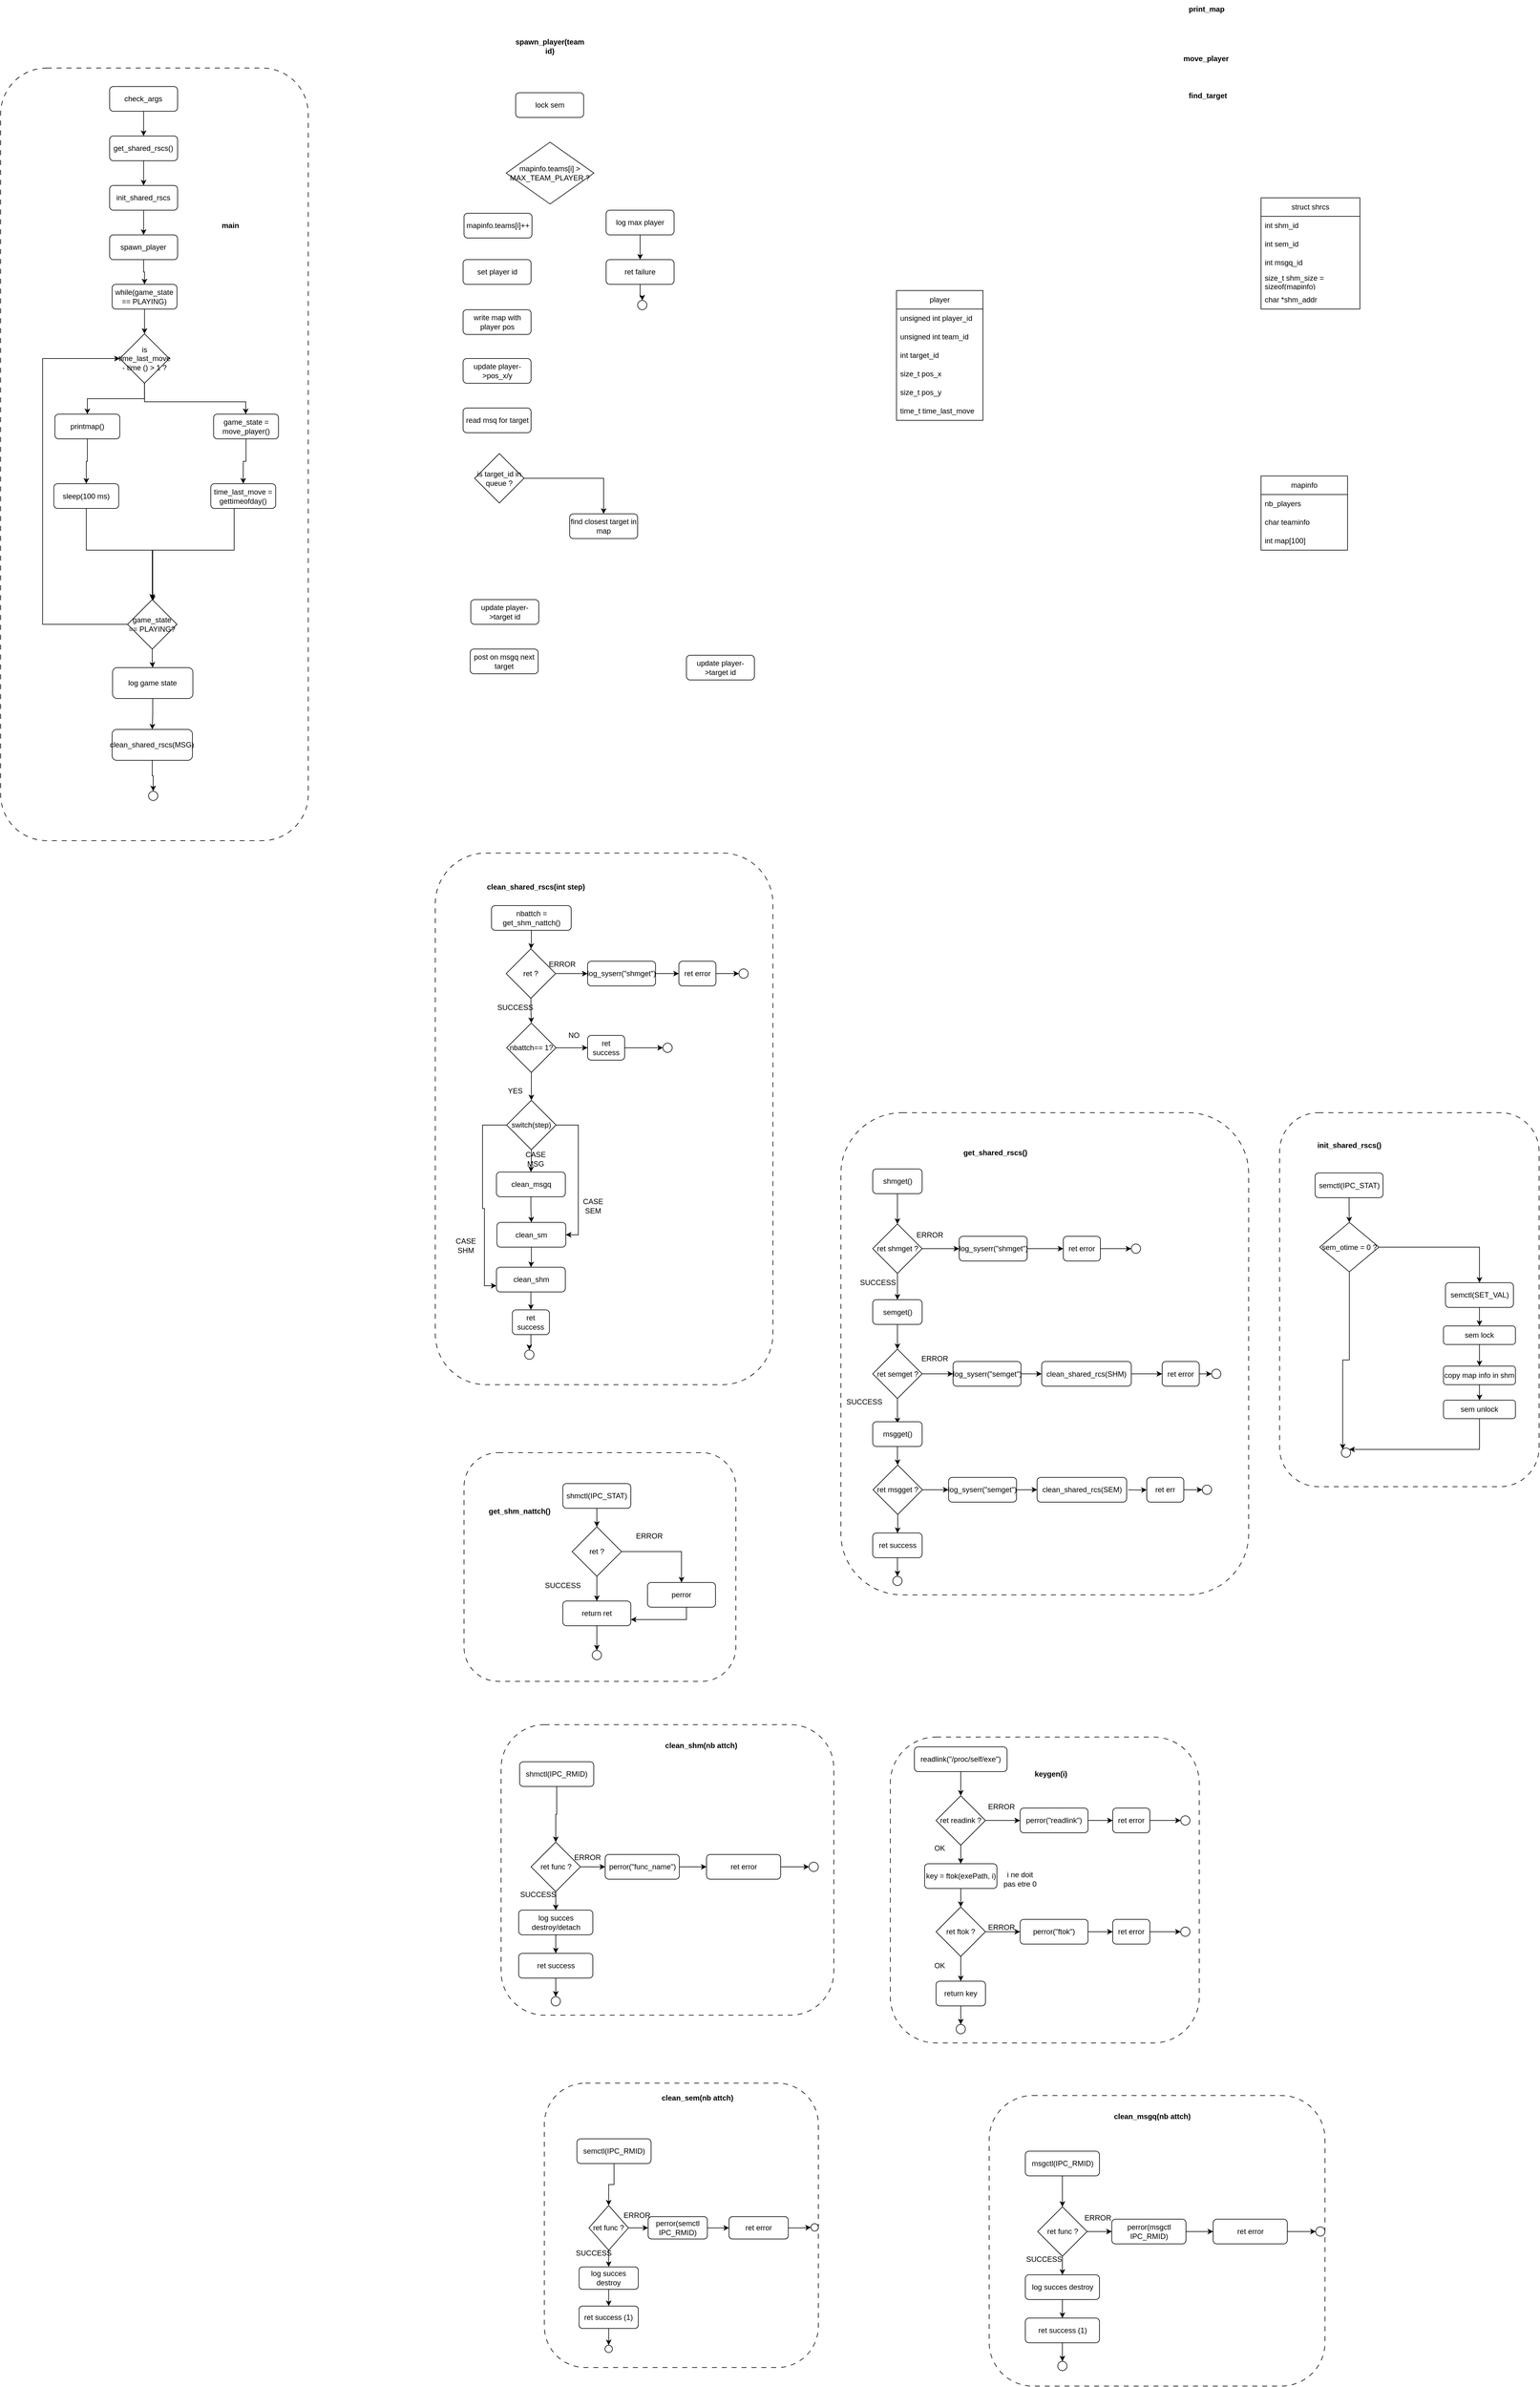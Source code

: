 <mxfile version="20.8.23" type="github">
  <diagram id="C5RBs43oDa-KdzZeNtuy" name="Page-1">
    <mxGraphModel dx="4094" dy="2496" grid="1" gridSize="10" guides="1" tooltips="1" connect="1" arrows="1" fold="1" page="1" pageScale="1" pageWidth="827" pageHeight="1169" math="0" shadow="0">
      <root>
        <mxCell id="WIyWlLk6GJQsqaUBKTNV-0" />
        <mxCell id="WIyWlLk6GJQsqaUBKTNV-1" parent="WIyWlLk6GJQsqaUBKTNV-0" />
        <mxCell id="6zIIAAEkQ7EIbpgCOGtm-159" value="" style="rounded=1;whiteSpace=wrap;html=1;dashed=1;dashPattern=8 8;fillColor=none;" vertex="1" parent="WIyWlLk6GJQsqaUBKTNV-1">
          <mxGeometry x="-1500" y="-960" width="497.93" height="1250" as="geometry" />
        </mxCell>
        <mxCell id="6zIIAAEkQ7EIbpgCOGtm-105" value="" style="rounded=1;whiteSpace=wrap;html=1;dashed=1;dashPattern=8 8;fillColor=none;" vertex="1" parent="WIyWlLk6GJQsqaUBKTNV-1">
          <mxGeometry x="570" y="730" width="420" height="605" as="geometry" />
        </mxCell>
        <mxCell id="6zIIAAEkQ7EIbpgCOGtm-97" value="" style="rounded=1;whiteSpace=wrap;html=1;dashed=1;dashPattern=8 8;fillColor=none;" vertex="1" parent="WIyWlLk6GJQsqaUBKTNV-1">
          <mxGeometry x="-796.5" y="310" width="546.5" height="860" as="geometry" />
        </mxCell>
        <mxCell id="erDt9PumL7C5PBTXCDJ7-194" value="" style="rounded=1;whiteSpace=wrap;html=1;dashed=1;dashPattern=8 8;fillColor=none;" parent="WIyWlLk6GJQsqaUBKTNV-1" vertex="1">
          <mxGeometry x="-140" y="730" width="660" height="780" as="geometry" />
        </mxCell>
        <mxCell id="erDt9PumL7C5PBTXCDJ7-108" value="" style="rounded=1;whiteSpace=wrap;html=1;fillColor=none;dashed=1;container=0;dashPattern=8 8;" parent="WIyWlLk6GJQsqaUBKTNV-1" vertex="1">
          <mxGeometry x="-690" y="1720" width="538.5" height="470" as="geometry">
            <mxRectangle x="-760" y="1670" width="50" height="40" as="alternateBounds" />
          </mxGeometry>
        </mxCell>
        <mxCell id="erDt9PumL7C5PBTXCDJ7-33" value="get_shared_rscs()" style="text;strokeColor=none;align=center;fillColor=none;html=1;verticalAlign=middle;whiteSpace=wrap;rounded=0;fontStyle=1" parent="WIyWlLk6GJQsqaUBKTNV-1" vertex="1">
          <mxGeometry x="80" y="780" width="60" height="30" as="geometry" />
        </mxCell>
        <mxCell id="erDt9PumL7C5PBTXCDJ7-39" style="edgeStyle=orthogonalEdgeStyle;rounded=0;orthogonalLoop=1;jettySize=auto;html=1;entryX=0.5;entryY=0;entryDx=0;entryDy=0;" parent="WIyWlLk6GJQsqaUBKTNV-1" source="erDt9PumL7C5PBTXCDJ7-34" target="erDt9PumL7C5PBTXCDJ7-37" edge="1">
          <mxGeometry relative="1" as="geometry" />
        </mxCell>
        <mxCell id="erDt9PumL7C5PBTXCDJ7-34" value="semget()" style="rounded=1;whiteSpace=wrap;html=1;" parent="WIyWlLk6GJQsqaUBKTNV-1" vertex="1">
          <mxGeometry x="-88.5" y="1032.5" width="80" height="40" as="geometry" />
        </mxCell>
        <mxCell id="erDt9PumL7C5PBTXCDJ7-38" style="edgeStyle=orthogonalEdgeStyle;rounded=0;orthogonalLoop=1;jettySize=auto;html=1;entryX=0.5;entryY=0;entryDx=0;entryDy=0;" parent="WIyWlLk6GJQsqaUBKTNV-1" source="erDt9PumL7C5PBTXCDJ7-35" target="erDt9PumL7C5PBTXCDJ7-36" edge="1">
          <mxGeometry relative="1" as="geometry" />
        </mxCell>
        <mxCell id="erDt9PumL7C5PBTXCDJ7-35" value="shmget()" style="rounded=1;whiteSpace=wrap;html=1;" parent="WIyWlLk6GJQsqaUBKTNV-1" vertex="1">
          <mxGeometry x="-88.5" y="821" width="80" height="40" as="geometry" />
        </mxCell>
        <mxCell id="erDt9PumL7C5PBTXCDJ7-45" style="edgeStyle=orthogonalEdgeStyle;rounded=0;orthogonalLoop=1;jettySize=auto;html=1;" parent="WIyWlLk6GJQsqaUBKTNV-1" source="erDt9PumL7C5PBTXCDJ7-36" target="erDt9PumL7C5PBTXCDJ7-41" edge="1">
          <mxGeometry relative="1" as="geometry" />
        </mxCell>
        <mxCell id="erDt9PumL7C5PBTXCDJ7-172" style="edgeStyle=orthogonalEdgeStyle;rounded=0;orthogonalLoop=1;jettySize=auto;html=1;" parent="WIyWlLk6GJQsqaUBKTNV-1" source="erDt9PumL7C5PBTXCDJ7-36" target="erDt9PumL7C5PBTXCDJ7-34" edge="1">
          <mxGeometry relative="1" as="geometry" />
        </mxCell>
        <mxCell id="erDt9PumL7C5PBTXCDJ7-36" value="ret shmget ?" style="rhombus;whiteSpace=wrap;html=1;" parent="WIyWlLk6GJQsqaUBKTNV-1" vertex="1">
          <mxGeometry x="-88.5" y="910" width="80" height="80" as="geometry" />
        </mxCell>
        <mxCell id="erDt9PumL7C5PBTXCDJ7-51" style="edgeStyle=orthogonalEdgeStyle;rounded=0;orthogonalLoop=1;jettySize=auto;html=1;" parent="WIyWlLk6GJQsqaUBKTNV-1" source="erDt9PumL7C5PBTXCDJ7-37" target="erDt9PumL7C5PBTXCDJ7-47" edge="1">
          <mxGeometry relative="1" as="geometry" />
        </mxCell>
        <mxCell id="erDt9PumL7C5PBTXCDJ7-176" style="edgeStyle=orthogonalEdgeStyle;rounded=0;orthogonalLoop=1;jettySize=auto;html=1;" parent="WIyWlLk6GJQsqaUBKTNV-1" source="erDt9PumL7C5PBTXCDJ7-37" edge="1">
          <mxGeometry relative="1" as="geometry">
            <mxPoint x="-48.5" y="1232.5" as="targetPoint" />
          </mxGeometry>
        </mxCell>
        <mxCell id="erDt9PumL7C5PBTXCDJ7-37" value="ret semget ?" style="rhombus;whiteSpace=wrap;html=1;" parent="WIyWlLk6GJQsqaUBKTNV-1" vertex="1">
          <mxGeometry x="-88.5" y="1112.5" width="80" height="80" as="geometry" />
        </mxCell>
        <mxCell id="erDt9PumL7C5PBTXCDJ7-40" style="edgeStyle=orthogonalEdgeStyle;rounded=0;orthogonalLoop=1;jettySize=auto;html=1;" parent="WIyWlLk6GJQsqaUBKTNV-1" source="erDt9PumL7C5PBTXCDJ7-41" target="erDt9PumL7C5PBTXCDJ7-43" edge="1">
          <mxGeometry relative="1" as="geometry" />
        </mxCell>
        <mxCell id="erDt9PumL7C5PBTXCDJ7-41" value="log_syserr(&quot;shmget&quot;)" style="rounded=1;whiteSpace=wrap;html=1;" parent="WIyWlLk6GJQsqaUBKTNV-1" vertex="1">
          <mxGeometry x="51.5" y="930" width="110" height="40" as="geometry" />
        </mxCell>
        <mxCell id="erDt9PumL7C5PBTXCDJ7-42" style="edgeStyle=orthogonalEdgeStyle;rounded=0;orthogonalLoop=1;jettySize=auto;html=1;entryX=0;entryY=0.5;entryDx=0;entryDy=0;" parent="WIyWlLk6GJQsqaUBKTNV-1" source="erDt9PumL7C5PBTXCDJ7-43" target="erDt9PumL7C5PBTXCDJ7-44" edge="1">
          <mxGeometry relative="1" as="geometry" />
        </mxCell>
        <mxCell id="erDt9PumL7C5PBTXCDJ7-43" value="ret error" style="rounded=1;whiteSpace=wrap;html=1;" parent="WIyWlLk6GJQsqaUBKTNV-1" vertex="1">
          <mxGeometry x="220" y="930" width="60" height="40" as="geometry" />
        </mxCell>
        <mxCell id="erDt9PumL7C5PBTXCDJ7-44" value="" style="ellipse;whiteSpace=wrap;html=1;aspect=fixed;" parent="WIyWlLk6GJQsqaUBKTNV-1" vertex="1">
          <mxGeometry x="330" y="942.5" width="15" height="15" as="geometry" />
        </mxCell>
        <mxCell id="erDt9PumL7C5PBTXCDJ7-169" style="edgeStyle=orthogonalEdgeStyle;rounded=0;orthogonalLoop=1;jettySize=auto;html=1;entryX=0;entryY=0.5;entryDx=0;entryDy=0;" parent="WIyWlLk6GJQsqaUBKTNV-1" source="erDt9PumL7C5PBTXCDJ7-47" target="erDt9PumL7C5PBTXCDJ7-167" edge="1">
          <mxGeometry relative="1" as="geometry" />
        </mxCell>
        <mxCell id="erDt9PumL7C5PBTXCDJ7-47" value="log_syserr(&quot;semget&quot;)" style="rounded=1;whiteSpace=wrap;html=1;" parent="WIyWlLk6GJQsqaUBKTNV-1" vertex="1">
          <mxGeometry x="41.5" y="1132.5" width="110" height="40" as="geometry" />
        </mxCell>
        <mxCell id="erDt9PumL7C5PBTXCDJ7-48" style="edgeStyle=orthogonalEdgeStyle;rounded=0;orthogonalLoop=1;jettySize=auto;html=1;entryX=0;entryY=0.5;entryDx=0;entryDy=0;" parent="WIyWlLk6GJQsqaUBKTNV-1" source="erDt9PumL7C5PBTXCDJ7-49" target="erDt9PumL7C5PBTXCDJ7-50" edge="1">
          <mxGeometry relative="1" as="geometry" />
        </mxCell>
        <mxCell id="erDt9PumL7C5PBTXCDJ7-49" value="ret error" style="rounded=1;whiteSpace=wrap;html=1;" parent="WIyWlLk6GJQsqaUBKTNV-1" vertex="1">
          <mxGeometry x="380" y="1132.5" width="60" height="40" as="geometry" />
        </mxCell>
        <mxCell id="erDt9PumL7C5PBTXCDJ7-50" value="" style="ellipse;whiteSpace=wrap;html=1;aspect=fixed;" parent="WIyWlLk6GJQsqaUBKTNV-1" vertex="1">
          <mxGeometry x="460" y="1145" width="15" height="15" as="geometry" />
        </mxCell>
        <mxCell id="erDt9PumL7C5PBTXCDJ7-75" value="" style="group" parent="WIyWlLk6GJQsqaUBKTNV-1" vertex="1" connectable="0">
          <mxGeometry x="-750" y="1280" width="440" height="370" as="geometry" />
        </mxCell>
        <mxCell id="erDt9PumL7C5PBTXCDJ7-74" value="" style="rounded=1;whiteSpace=wrap;html=1;dashed=1;dashPattern=8 8;fillColor=none;" parent="erDt9PumL7C5PBTXCDJ7-75" vertex="1">
          <mxGeometry width="440" height="370" as="geometry" />
        </mxCell>
        <mxCell id="erDt9PumL7C5PBTXCDJ7-53" value="shmctl(IPC_STAT)" style="rounded=1;whiteSpace=wrap;html=1;" parent="erDt9PumL7C5PBTXCDJ7-75" vertex="1">
          <mxGeometry x="160" y="50" width="110" height="40" as="geometry" />
        </mxCell>
        <mxCell id="erDt9PumL7C5PBTXCDJ7-54" value="ret ?" style="rhombus;whiteSpace=wrap;html=1;" parent="erDt9PumL7C5PBTXCDJ7-75" vertex="1">
          <mxGeometry x="175" y="120" width="80" height="80" as="geometry" />
        </mxCell>
        <mxCell id="erDt9PumL7C5PBTXCDJ7-61" style="edgeStyle=orthogonalEdgeStyle;rounded=0;orthogonalLoop=1;jettySize=auto;html=1;" parent="erDt9PumL7C5PBTXCDJ7-75" source="erDt9PumL7C5PBTXCDJ7-53" target="erDt9PumL7C5PBTXCDJ7-54" edge="1">
          <mxGeometry relative="1" as="geometry" />
        </mxCell>
        <mxCell id="erDt9PumL7C5PBTXCDJ7-56" value="perror" style="rounded=1;whiteSpace=wrap;html=1;" parent="erDt9PumL7C5PBTXCDJ7-75" vertex="1">
          <mxGeometry x="297" y="210" width="110" height="40" as="geometry" />
        </mxCell>
        <mxCell id="erDt9PumL7C5PBTXCDJ7-60" style="edgeStyle=orthogonalEdgeStyle;rounded=0;orthogonalLoop=1;jettySize=auto;html=1;" parent="erDt9PumL7C5PBTXCDJ7-75" source="erDt9PumL7C5PBTXCDJ7-54" target="erDt9PumL7C5PBTXCDJ7-56" edge="1">
          <mxGeometry relative="1" as="geometry" />
        </mxCell>
        <mxCell id="erDt9PumL7C5PBTXCDJ7-65" value="return ret" style="rounded=1;whiteSpace=wrap;html=1;" parent="erDt9PumL7C5PBTXCDJ7-75" vertex="1">
          <mxGeometry x="160" y="240" width="110" height="40" as="geometry" />
        </mxCell>
        <mxCell id="erDt9PumL7C5PBTXCDJ7-69" style="edgeStyle=orthogonalEdgeStyle;rounded=0;orthogonalLoop=1;jettySize=auto;html=1;" parent="erDt9PumL7C5PBTXCDJ7-75" source="erDt9PumL7C5PBTXCDJ7-54" target="erDt9PumL7C5PBTXCDJ7-65" edge="1">
          <mxGeometry relative="1" as="geometry" />
        </mxCell>
        <mxCell id="erDt9PumL7C5PBTXCDJ7-70" style="edgeStyle=orthogonalEdgeStyle;rounded=0;orthogonalLoop=1;jettySize=auto;html=1;entryX=1;entryY=0.75;entryDx=0;entryDy=0;" parent="erDt9PumL7C5PBTXCDJ7-75" source="erDt9PumL7C5PBTXCDJ7-56" target="erDt9PumL7C5PBTXCDJ7-65" edge="1">
          <mxGeometry relative="1" as="geometry">
            <Array as="points">
              <mxPoint x="360" y="270" />
            </Array>
          </mxGeometry>
        </mxCell>
        <mxCell id="erDt9PumL7C5PBTXCDJ7-66" value="" style="ellipse;whiteSpace=wrap;html=1;aspect=fixed;" parent="erDt9PumL7C5PBTXCDJ7-75" vertex="1">
          <mxGeometry x="207.5" y="320" width="15" height="15" as="geometry" />
        </mxCell>
        <mxCell id="erDt9PumL7C5PBTXCDJ7-68" style="edgeStyle=orthogonalEdgeStyle;rounded=0;orthogonalLoop=1;jettySize=auto;html=1;entryX=0.5;entryY=0;entryDx=0;entryDy=0;" parent="erDt9PumL7C5PBTXCDJ7-75" source="erDt9PumL7C5PBTXCDJ7-65" target="erDt9PumL7C5PBTXCDJ7-66" edge="1">
          <mxGeometry relative="1" as="geometry" />
        </mxCell>
        <mxCell id="erDt9PumL7C5PBTXCDJ7-71" value="ERROR" style="text;strokeColor=none;align=center;fillColor=none;html=1;verticalAlign=middle;whiteSpace=wrap;rounded=0;" parent="erDt9PumL7C5PBTXCDJ7-75" vertex="1">
          <mxGeometry x="270" y="120" width="60" height="30" as="geometry" />
        </mxCell>
        <mxCell id="erDt9PumL7C5PBTXCDJ7-72" value="SUCCESS" style="text;strokeColor=none;align=center;fillColor=none;html=1;verticalAlign=middle;whiteSpace=wrap;rounded=0;" parent="erDt9PumL7C5PBTXCDJ7-75" vertex="1">
          <mxGeometry x="130" y="200" width="60" height="30" as="geometry" />
        </mxCell>
        <mxCell id="erDt9PumL7C5PBTXCDJ7-73" value="get_shm_nattch()" style="text;strokeColor=none;align=center;fillColor=none;html=1;verticalAlign=middle;whiteSpace=wrap;rounded=0;fontStyle=1" parent="erDt9PumL7C5PBTXCDJ7-75" vertex="1">
          <mxGeometry x="60" y="80" width="60" height="30" as="geometry" />
        </mxCell>
        <mxCell id="erDt9PumL7C5PBTXCDJ7-52" value="clean_shm(nb attch)" style="text;strokeColor=none;align=center;fillColor=none;html=1;verticalAlign=middle;whiteSpace=wrap;rounded=0;fontStyle=1" parent="WIyWlLk6GJQsqaUBKTNV-1" vertex="1">
          <mxGeometry x="-441.5" y="1739" width="150" height="30" as="geometry" />
        </mxCell>
        <mxCell id="erDt9PumL7C5PBTXCDJ7-76" value="shmctl(IPC_RMID)" style="rounded=1;whiteSpace=wrap;html=1;" parent="WIyWlLk6GJQsqaUBKTNV-1" vertex="1">
          <mxGeometry x="-660" y="1780" width="120" height="40" as="geometry" />
        </mxCell>
        <mxCell id="erDt9PumL7C5PBTXCDJ7-86" value="ret func ?" style="rhombus;whiteSpace=wrap;html=1;fillColor=none;" parent="WIyWlLk6GJQsqaUBKTNV-1" vertex="1">
          <mxGeometry x="-641.5" y="1910" width="80" height="80" as="geometry" />
        </mxCell>
        <mxCell id="erDt9PumL7C5PBTXCDJ7-88" style="edgeStyle=orthogonalEdgeStyle;rounded=0;orthogonalLoop=1;jettySize=auto;html=1;" parent="WIyWlLk6GJQsqaUBKTNV-1" source="erDt9PumL7C5PBTXCDJ7-76" target="erDt9PumL7C5PBTXCDJ7-86" edge="1">
          <mxGeometry relative="1" as="geometry" />
        </mxCell>
        <mxCell id="erDt9PumL7C5PBTXCDJ7-90" value="perror(&quot;func_name&quot;)" style="rounded=1;whiteSpace=wrap;html=1;" parent="WIyWlLk6GJQsqaUBKTNV-1" vertex="1">
          <mxGeometry x="-521.5" y="1930" width="120" height="40" as="geometry" />
        </mxCell>
        <mxCell id="erDt9PumL7C5PBTXCDJ7-91" style="edgeStyle=orthogonalEdgeStyle;rounded=0;orthogonalLoop=1;jettySize=auto;html=1;" parent="WIyWlLk6GJQsqaUBKTNV-1" source="erDt9PumL7C5PBTXCDJ7-86" target="erDt9PumL7C5PBTXCDJ7-90" edge="1">
          <mxGeometry relative="1" as="geometry" />
        </mxCell>
        <mxCell id="erDt9PumL7C5PBTXCDJ7-93" value="ret error" style="rounded=1;whiteSpace=wrap;html=1;" parent="WIyWlLk6GJQsqaUBKTNV-1" vertex="1">
          <mxGeometry x="-357.5" y="1930" width="120" height="40" as="geometry" />
        </mxCell>
        <mxCell id="erDt9PumL7C5PBTXCDJ7-94" style="edgeStyle=orthogonalEdgeStyle;rounded=0;orthogonalLoop=1;jettySize=auto;html=1;" parent="WIyWlLk6GJQsqaUBKTNV-1" source="erDt9PumL7C5PBTXCDJ7-90" target="erDt9PumL7C5PBTXCDJ7-93" edge="1">
          <mxGeometry relative="1" as="geometry" />
        </mxCell>
        <mxCell id="erDt9PumL7C5PBTXCDJ7-95" value="" style="ellipse;whiteSpace=wrap;html=1;aspect=fixed;" parent="WIyWlLk6GJQsqaUBKTNV-1" vertex="1">
          <mxGeometry x="-191.5" y="1942.5" width="15" height="15" as="geometry" />
        </mxCell>
        <mxCell id="erDt9PumL7C5PBTXCDJ7-99" style="edgeStyle=orthogonalEdgeStyle;rounded=0;orthogonalLoop=1;jettySize=auto;html=1;entryX=0;entryY=0.5;entryDx=0;entryDy=0;" parent="WIyWlLk6GJQsqaUBKTNV-1" source="erDt9PumL7C5PBTXCDJ7-93" target="erDt9PumL7C5PBTXCDJ7-95" edge="1">
          <mxGeometry relative="1" as="geometry" />
        </mxCell>
        <mxCell id="erDt9PumL7C5PBTXCDJ7-100" value="log succes destroy/detach" style="rounded=1;whiteSpace=wrap;html=1;" parent="WIyWlLk6GJQsqaUBKTNV-1" vertex="1">
          <mxGeometry x="-661.5" y="2020" width="120" height="40" as="geometry" />
        </mxCell>
        <mxCell id="erDt9PumL7C5PBTXCDJ7-101" style="edgeStyle=orthogonalEdgeStyle;rounded=0;orthogonalLoop=1;jettySize=auto;html=1;" parent="WIyWlLk6GJQsqaUBKTNV-1" source="erDt9PumL7C5PBTXCDJ7-86" target="erDt9PumL7C5PBTXCDJ7-100" edge="1">
          <mxGeometry relative="1" as="geometry" />
        </mxCell>
        <mxCell id="erDt9PumL7C5PBTXCDJ7-102" value="ret success" style="rounded=1;whiteSpace=wrap;html=1;" parent="WIyWlLk6GJQsqaUBKTNV-1" vertex="1">
          <mxGeometry x="-661.5" y="2090" width="120" height="40" as="geometry" />
        </mxCell>
        <mxCell id="erDt9PumL7C5PBTXCDJ7-103" style="edgeStyle=orthogonalEdgeStyle;rounded=0;orthogonalLoop=1;jettySize=auto;html=1;" parent="WIyWlLk6GJQsqaUBKTNV-1" source="erDt9PumL7C5PBTXCDJ7-100" target="erDt9PumL7C5PBTXCDJ7-102" edge="1">
          <mxGeometry relative="1" as="geometry" />
        </mxCell>
        <mxCell id="erDt9PumL7C5PBTXCDJ7-104" value="" style="ellipse;whiteSpace=wrap;html=1;aspect=fixed;" parent="WIyWlLk6GJQsqaUBKTNV-1" vertex="1">
          <mxGeometry x="-609" y="2160" width="15" height="15" as="geometry" />
        </mxCell>
        <mxCell id="erDt9PumL7C5PBTXCDJ7-107" style="edgeStyle=orthogonalEdgeStyle;rounded=0;orthogonalLoop=1;jettySize=auto;html=1;entryX=0.5;entryY=0;entryDx=0;entryDy=0;" parent="WIyWlLk6GJQsqaUBKTNV-1" source="erDt9PumL7C5PBTXCDJ7-102" target="erDt9PumL7C5PBTXCDJ7-104" edge="1">
          <mxGeometry relative="1" as="geometry" />
        </mxCell>
        <mxCell id="erDt9PumL7C5PBTXCDJ7-111" value="" style="rounded=1;whiteSpace=wrap;html=1;fillColor=none;dashed=1;container=0;dashPattern=8 8;" parent="WIyWlLk6GJQsqaUBKTNV-1" vertex="1">
          <mxGeometry x="-620" y="2300" width="443.5" height="460" as="geometry">
            <mxRectangle x="-760" y="1670" width="50" height="40" as="alternateBounds" />
          </mxGeometry>
        </mxCell>
        <mxCell id="erDt9PumL7C5PBTXCDJ7-112" value="clean_sem(nb attch)" style="text;strokeColor=none;align=center;fillColor=none;html=1;verticalAlign=middle;whiteSpace=wrap;rounded=0;fontStyle=1" parent="WIyWlLk6GJQsqaUBKTNV-1" vertex="1">
          <mxGeometry x="-447.25" y="2309" width="150" height="30" as="geometry" />
        </mxCell>
        <mxCell id="erDt9PumL7C5PBTXCDJ7-113" value="semctl(IPC_RMID)" style="rounded=1;whiteSpace=wrap;html=1;" parent="WIyWlLk6GJQsqaUBKTNV-1" vertex="1">
          <mxGeometry x="-567.25" y="2390" width="120" height="40" as="geometry" />
        </mxCell>
        <mxCell id="erDt9PumL7C5PBTXCDJ7-119" style="edgeStyle=orthogonalEdgeStyle;rounded=0;orthogonalLoop=1;jettySize=auto;html=1;" parent="WIyWlLk6GJQsqaUBKTNV-1" source="erDt9PumL7C5PBTXCDJ7-113" target="erDt9PumL7C5PBTXCDJ7-118" edge="1">
          <mxGeometry relative="1" as="geometry" />
        </mxCell>
        <mxCell id="6zIIAAEkQ7EIbpgCOGtm-114" style="edgeStyle=orthogonalEdgeStyle;rounded=0;orthogonalLoop=1;jettySize=auto;html=1;" edge="1" parent="WIyWlLk6GJQsqaUBKTNV-1" source="erDt9PumL7C5PBTXCDJ7-135" target="6zIIAAEkQ7EIbpgCOGtm-110">
          <mxGeometry relative="1" as="geometry" />
        </mxCell>
        <mxCell id="erDt9PumL7C5PBTXCDJ7-135" value="semctl(IPC_STAT)" style="rounded=1;whiteSpace=wrap;html=1;" parent="WIyWlLk6GJQsqaUBKTNV-1" vertex="1">
          <mxGeometry x="627.5" y="827.5" width="110" height="40" as="geometry" />
        </mxCell>
        <mxCell id="erDt9PumL7C5PBTXCDJ7-166" value="" style="group" parent="WIyWlLk6GJQsqaUBKTNV-1" vertex="1" connectable="0">
          <mxGeometry x="-60" y="1740" width="500" height="495" as="geometry" />
        </mxCell>
        <mxCell id="erDt9PumL7C5PBTXCDJ7-164" value="" style="rounded=1;whiteSpace=wrap;html=1;fillColor=none;dashed=1;dashPattern=8 8;" parent="erDt9PumL7C5PBTXCDJ7-166" vertex="1">
          <mxGeometry width="500" height="495" as="geometry" />
        </mxCell>
        <mxCell id="erDt9PumL7C5PBTXCDJ7-0" value="readlink(&quot;/proc/self/exe&quot;)" style="rounded=1;whiteSpace=wrap;html=1;" parent="erDt9PumL7C5PBTXCDJ7-166" vertex="1">
          <mxGeometry x="39" y="16" width="150" height="40" as="geometry" />
        </mxCell>
        <mxCell id="erDt9PumL7C5PBTXCDJ7-1" value="ret readink ?" style="rhombus;whiteSpace=wrap;html=1;" parent="erDt9PumL7C5PBTXCDJ7-166" vertex="1">
          <mxGeometry x="74" y="95" width="80" height="80" as="geometry" />
        </mxCell>
        <mxCell id="erDt9PumL7C5PBTXCDJ7-8" style="edgeStyle=orthogonalEdgeStyle;rounded=0;orthogonalLoop=1;jettySize=auto;html=1;" parent="erDt9PumL7C5PBTXCDJ7-166" source="erDt9PumL7C5PBTXCDJ7-0" target="erDt9PumL7C5PBTXCDJ7-1" edge="1">
          <mxGeometry relative="1" as="geometry" />
        </mxCell>
        <mxCell id="erDt9PumL7C5PBTXCDJ7-2" value="perror(&quot;readlink&quot;)" style="rounded=1;whiteSpace=wrap;html=1;" parent="erDt9PumL7C5PBTXCDJ7-166" vertex="1">
          <mxGeometry x="210" y="115" width="110" height="40" as="geometry" />
        </mxCell>
        <mxCell id="erDt9PumL7C5PBTXCDJ7-7" style="edgeStyle=orthogonalEdgeStyle;rounded=0;orthogonalLoop=1;jettySize=auto;html=1;" parent="erDt9PumL7C5PBTXCDJ7-166" source="erDt9PumL7C5PBTXCDJ7-1" target="erDt9PumL7C5PBTXCDJ7-2" edge="1">
          <mxGeometry relative="1" as="geometry" />
        </mxCell>
        <mxCell id="erDt9PumL7C5PBTXCDJ7-3" value="ret error" style="rounded=1;whiteSpace=wrap;html=1;" parent="erDt9PumL7C5PBTXCDJ7-166" vertex="1">
          <mxGeometry x="360" y="115" width="60" height="40" as="geometry" />
        </mxCell>
        <mxCell id="erDt9PumL7C5PBTXCDJ7-6" style="edgeStyle=orthogonalEdgeStyle;rounded=0;orthogonalLoop=1;jettySize=auto;html=1;" parent="erDt9PumL7C5PBTXCDJ7-166" source="erDt9PumL7C5PBTXCDJ7-2" target="erDt9PumL7C5PBTXCDJ7-3" edge="1">
          <mxGeometry relative="1" as="geometry" />
        </mxCell>
        <mxCell id="erDt9PumL7C5PBTXCDJ7-4" value="" style="ellipse;whiteSpace=wrap;html=1;aspect=fixed;" parent="erDt9PumL7C5PBTXCDJ7-166" vertex="1">
          <mxGeometry x="470" y="127.5" width="15" height="15" as="geometry" />
        </mxCell>
        <mxCell id="erDt9PumL7C5PBTXCDJ7-5" style="edgeStyle=orthogonalEdgeStyle;rounded=0;orthogonalLoop=1;jettySize=auto;html=1;entryX=0;entryY=0.5;entryDx=0;entryDy=0;" parent="erDt9PumL7C5PBTXCDJ7-166" source="erDt9PumL7C5PBTXCDJ7-3" target="erDt9PumL7C5PBTXCDJ7-4" edge="1">
          <mxGeometry relative="1" as="geometry" />
        </mxCell>
        <mxCell id="erDt9PumL7C5PBTXCDJ7-9" value="key = ftok(exePath, i)" style="rounded=1;whiteSpace=wrap;html=1;" parent="erDt9PumL7C5PBTXCDJ7-166" vertex="1">
          <mxGeometry x="55.5" y="205" width="117" height="40" as="geometry" />
        </mxCell>
        <mxCell id="erDt9PumL7C5PBTXCDJ7-10" style="edgeStyle=orthogonalEdgeStyle;rounded=0;orthogonalLoop=1;jettySize=auto;html=1;" parent="erDt9PumL7C5PBTXCDJ7-166" source="erDt9PumL7C5PBTXCDJ7-1" target="erDt9PumL7C5PBTXCDJ7-9" edge="1">
          <mxGeometry relative="1" as="geometry" />
        </mxCell>
        <mxCell id="erDt9PumL7C5PBTXCDJ7-12" value="perror(&quot;ftok&quot;)" style="rounded=1;whiteSpace=wrap;html=1;" parent="erDt9PumL7C5PBTXCDJ7-166" vertex="1">
          <mxGeometry x="210" y="295" width="110" height="40" as="geometry" />
        </mxCell>
        <mxCell id="erDt9PumL7C5PBTXCDJ7-14" value="ret error" style="rounded=1;whiteSpace=wrap;html=1;" parent="erDt9PumL7C5PBTXCDJ7-166" vertex="1">
          <mxGeometry x="360" y="295" width="60" height="40" as="geometry" />
        </mxCell>
        <mxCell id="erDt9PumL7C5PBTXCDJ7-11" style="edgeStyle=orthogonalEdgeStyle;rounded=0;orthogonalLoop=1;jettySize=auto;html=1;" parent="erDt9PumL7C5PBTXCDJ7-166" source="erDt9PumL7C5PBTXCDJ7-12" target="erDt9PumL7C5PBTXCDJ7-14" edge="1">
          <mxGeometry relative="1" as="geometry" />
        </mxCell>
        <mxCell id="erDt9PumL7C5PBTXCDJ7-15" value="" style="ellipse;whiteSpace=wrap;html=1;aspect=fixed;" parent="erDt9PumL7C5PBTXCDJ7-166" vertex="1">
          <mxGeometry x="470" y="307.5" width="15" height="15" as="geometry" />
        </mxCell>
        <mxCell id="erDt9PumL7C5PBTXCDJ7-13" style="edgeStyle=orthogonalEdgeStyle;rounded=0;orthogonalLoop=1;jettySize=auto;html=1;entryX=0;entryY=0.5;entryDx=0;entryDy=0;" parent="erDt9PumL7C5PBTXCDJ7-166" source="erDt9PumL7C5PBTXCDJ7-14" target="erDt9PumL7C5PBTXCDJ7-15" edge="1">
          <mxGeometry relative="1" as="geometry" />
        </mxCell>
        <mxCell id="erDt9PumL7C5PBTXCDJ7-17" value="return key" style="rounded=1;whiteSpace=wrap;html=1;" parent="erDt9PumL7C5PBTXCDJ7-166" vertex="1">
          <mxGeometry x="74" y="395" width="80" height="40" as="geometry" />
        </mxCell>
        <mxCell id="erDt9PumL7C5PBTXCDJ7-20" style="edgeStyle=orthogonalEdgeStyle;rounded=0;orthogonalLoop=1;jettySize=auto;html=1;" parent="erDt9PumL7C5PBTXCDJ7-166" source="erDt9PumL7C5PBTXCDJ7-18" target="erDt9PumL7C5PBTXCDJ7-12" edge="1">
          <mxGeometry relative="1" as="geometry" />
        </mxCell>
        <mxCell id="erDt9PumL7C5PBTXCDJ7-21" style="edgeStyle=orthogonalEdgeStyle;rounded=0;orthogonalLoop=1;jettySize=auto;html=1;entryX=0.5;entryY=0;entryDx=0;entryDy=0;" parent="erDt9PumL7C5PBTXCDJ7-166" source="erDt9PumL7C5PBTXCDJ7-18" target="erDt9PumL7C5PBTXCDJ7-17" edge="1">
          <mxGeometry relative="1" as="geometry" />
        </mxCell>
        <mxCell id="erDt9PumL7C5PBTXCDJ7-18" value="ret ftok ?" style="rhombus;whiteSpace=wrap;html=1;" parent="erDt9PumL7C5PBTXCDJ7-166" vertex="1">
          <mxGeometry x="74" y="275" width="80" height="80" as="geometry" />
        </mxCell>
        <mxCell id="erDt9PumL7C5PBTXCDJ7-19" style="edgeStyle=orthogonalEdgeStyle;rounded=0;orthogonalLoop=1;jettySize=auto;html=1;" parent="erDt9PumL7C5PBTXCDJ7-166" source="erDt9PumL7C5PBTXCDJ7-9" target="erDt9PumL7C5PBTXCDJ7-18" edge="1">
          <mxGeometry relative="1" as="geometry" />
        </mxCell>
        <mxCell id="erDt9PumL7C5PBTXCDJ7-22" value="ERROR" style="text;strokeColor=none;align=center;fillColor=none;html=1;verticalAlign=middle;whiteSpace=wrap;rounded=0;" parent="erDt9PumL7C5PBTXCDJ7-166" vertex="1">
          <mxGeometry x="150" y="97.5" width="60" height="30" as="geometry" />
        </mxCell>
        <mxCell id="erDt9PumL7C5PBTXCDJ7-23" value="ERROR" style="text;strokeColor=none;align=center;fillColor=none;html=1;verticalAlign=middle;whiteSpace=wrap;rounded=0;" parent="erDt9PumL7C5PBTXCDJ7-166" vertex="1">
          <mxGeometry x="150" y="292.5" width="60" height="30" as="geometry" />
        </mxCell>
        <mxCell id="erDt9PumL7C5PBTXCDJ7-25" value="OK" style="text;strokeColor=none;align=center;fillColor=none;html=1;verticalAlign=middle;whiteSpace=wrap;rounded=0;" parent="erDt9PumL7C5PBTXCDJ7-166" vertex="1">
          <mxGeometry x="50" y="355" width="60" height="30" as="geometry" />
        </mxCell>
        <mxCell id="erDt9PumL7C5PBTXCDJ7-27" value="OK" style="text;strokeColor=none;align=center;fillColor=none;html=1;verticalAlign=middle;whiteSpace=wrap;rounded=0;" parent="erDt9PumL7C5PBTXCDJ7-166" vertex="1">
          <mxGeometry x="50" y="165" width="60" height="30" as="geometry" />
        </mxCell>
        <mxCell id="erDt9PumL7C5PBTXCDJ7-28" value="" style="ellipse;whiteSpace=wrap;html=1;aspect=fixed;" parent="erDt9PumL7C5PBTXCDJ7-166" vertex="1">
          <mxGeometry x="106.5" y="465" width="15" height="15" as="geometry" />
        </mxCell>
        <mxCell id="erDt9PumL7C5PBTXCDJ7-31" style="edgeStyle=orthogonalEdgeStyle;rounded=0;orthogonalLoop=1;jettySize=auto;html=1;entryX=0.5;entryY=0;entryDx=0;entryDy=0;" parent="erDt9PumL7C5PBTXCDJ7-166" source="erDt9PumL7C5PBTXCDJ7-17" target="erDt9PumL7C5PBTXCDJ7-28" edge="1">
          <mxGeometry relative="1" as="geometry" />
        </mxCell>
        <mxCell id="erDt9PumL7C5PBTXCDJ7-32" value="keygen(i)" style="text;strokeColor=none;align=center;fillColor=none;html=1;verticalAlign=middle;whiteSpace=wrap;rounded=0;fontStyle=1" parent="erDt9PumL7C5PBTXCDJ7-166" vertex="1">
          <mxGeometry x="230" y="45" width="60" height="30" as="geometry" />
        </mxCell>
        <mxCell id="6zIIAAEkQ7EIbpgCOGtm-0" value="i ne doit pas etre 0" style="text;strokeColor=none;align=center;fillColor=none;html=1;verticalAlign=middle;whiteSpace=wrap;rounded=0;" vertex="1" parent="erDt9PumL7C5PBTXCDJ7-166">
          <mxGeometry x="180" y="215" width="60" height="30" as="geometry" />
        </mxCell>
        <mxCell id="6zIIAAEkQ7EIbpgCOGtm-108" style="edgeStyle=orthogonalEdgeStyle;rounded=0;orthogonalLoop=1;jettySize=auto;html=1;" edge="1" parent="WIyWlLk6GJQsqaUBKTNV-1" source="erDt9PumL7C5PBTXCDJ7-167" target="erDt9PumL7C5PBTXCDJ7-49">
          <mxGeometry relative="1" as="geometry" />
        </mxCell>
        <mxCell id="erDt9PumL7C5PBTXCDJ7-167" value="clean_shared_rcs(SHM)" style="rounded=1;whiteSpace=wrap;html=1;" parent="WIyWlLk6GJQsqaUBKTNV-1" vertex="1">
          <mxGeometry x="185" y="1132.5" width="145" height="40" as="geometry" />
        </mxCell>
        <mxCell id="erDt9PumL7C5PBTXCDJ7-173" value="SUCCESS" style="text;strokeColor=none;align=center;fillColor=none;html=1;verticalAlign=middle;whiteSpace=wrap;rounded=0;" parent="WIyWlLk6GJQsqaUBKTNV-1" vertex="1">
          <mxGeometry x="-110" y="990" width="60" height="30" as="geometry" />
        </mxCell>
        <mxCell id="erDt9PumL7C5PBTXCDJ7-174" value="ERROR" style="text;strokeColor=none;align=center;fillColor=none;html=1;verticalAlign=middle;whiteSpace=wrap;rounded=0;" parent="WIyWlLk6GJQsqaUBKTNV-1" vertex="1">
          <mxGeometry x="-25.75" y="912.5" width="60" height="30" as="geometry" />
        </mxCell>
        <mxCell id="erDt9PumL7C5PBTXCDJ7-175" value="ERROR" style="text;strokeColor=none;align=center;fillColor=none;html=1;verticalAlign=middle;whiteSpace=wrap;rounded=0;" parent="WIyWlLk6GJQsqaUBKTNV-1" vertex="1">
          <mxGeometry x="-18.5" y="1112.5" width="60" height="30" as="geometry" />
        </mxCell>
        <mxCell id="erDt9PumL7C5PBTXCDJ7-177" value="SUCCESS" style="text;strokeColor=none;align=center;fillColor=none;html=1;verticalAlign=middle;whiteSpace=wrap;rounded=0;" parent="WIyWlLk6GJQsqaUBKTNV-1" vertex="1">
          <mxGeometry x="-132.5" y="1182.5" width="60" height="30" as="geometry" />
        </mxCell>
        <mxCell id="6zIIAAEkQ7EIbpgCOGtm-3" style="edgeStyle=orthogonalEdgeStyle;rounded=0;orthogonalLoop=1;jettySize=auto;html=1;" edge="1" parent="WIyWlLk6GJQsqaUBKTNV-1" source="6zIIAAEkQ7EIbpgCOGtm-1" target="6zIIAAEkQ7EIbpgCOGtm-2">
          <mxGeometry relative="1" as="geometry" />
        </mxCell>
        <mxCell id="6zIIAAEkQ7EIbpgCOGtm-1" value="msgget()" style="rounded=1;whiteSpace=wrap;html=1;" vertex="1" parent="WIyWlLk6GJQsqaUBKTNV-1">
          <mxGeometry x="-88.5" y="1230" width="80" height="40" as="geometry" />
        </mxCell>
        <mxCell id="6zIIAAEkQ7EIbpgCOGtm-19" style="edgeStyle=orthogonalEdgeStyle;rounded=0;orthogonalLoop=1;jettySize=auto;html=1;entryX=0;entryY=0.5;entryDx=0;entryDy=0;" edge="1" parent="WIyWlLk6GJQsqaUBKTNV-1" source="6zIIAAEkQ7EIbpgCOGtm-2" target="6zIIAAEkQ7EIbpgCOGtm-5">
          <mxGeometry relative="1" as="geometry" />
        </mxCell>
        <mxCell id="6zIIAAEkQ7EIbpgCOGtm-23" style="edgeStyle=orthogonalEdgeStyle;rounded=0;orthogonalLoop=1;jettySize=auto;html=1;" edge="1" parent="WIyWlLk6GJQsqaUBKTNV-1" source="6zIIAAEkQ7EIbpgCOGtm-2" target="6zIIAAEkQ7EIbpgCOGtm-21">
          <mxGeometry relative="1" as="geometry" />
        </mxCell>
        <mxCell id="6zIIAAEkQ7EIbpgCOGtm-2" value="ret msgget ?" style="rhombus;whiteSpace=wrap;html=1;" vertex="1" parent="WIyWlLk6GJQsqaUBKTNV-1">
          <mxGeometry x="-88" y="1300" width="80" height="80" as="geometry" />
        </mxCell>
        <mxCell id="6zIIAAEkQ7EIbpgCOGtm-4" style="edgeStyle=orthogonalEdgeStyle;rounded=0;orthogonalLoop=1;jettySize=auto;html=1;entryX=0;entryY=0.5;entryDx=0;entryDy=0;" edge="1" parent="WIyWlLk6GJQsqaUBKTNV-1" source="6zIIAAEkQ7EIbpgCOGtm-5">
          <mxGeometry relative="1" as="geometry">
            <mxPoint x="177.75" y="1340" as="targetPoint" />
          </mxGeometry>
        </mxCell>
        <mxCell id="6zIIAAEkQ7EIbpgCOGtm-5" value="log_syserr(&quot;semget&quot;)" style="rounded=1;whiteSpace=wrap;html=1;" vertex="1" parent="WIyWlLk6GJQsqaUBKTNV-1">
          <mxGeometry x="34.25" y="1320" width="110" height="40" as="geometry" />
        </mxCell>
        <mxCell id="6zIIAAEkQ7EIbpgCOGtm-16" style="edgeStyle=orthogonalEdgeStyle;rounded=0;orthogonalLoop=1;jettySize=auto;html=1;" edge="1" parent="WIyWlLk6GJQsqaUBKTNV-1" target="6zIIAAEkQ7EIbpgCOGtm-14">
          <mxGeometry relative="1" as="geometry">
            <mxPoint x="325" y="1340.053" as="sourcePoint" />
          </mxGeometry>
        </mxCell>
        <mxCell id="6zIIAAEkQ7EIbpgCOGtm-8" value="" style="ellipse;whiteSpace=wrap;html=1;aspect=fixed;" vertex="1" parent="WIyWlLk6GJQsqaUBKTNV-1">
          <mxGeometry x="445" y="1332.5" width="15" height="15" as="geometry" />
        </mxCell>
        <mxCell id="6zIIAAEkQ7EIbpgCOGtm-17" style="edgeStyle=orthogonalEdgeStyle;rounded=0;orthogonalLoop=1;jettySize=auto;html=1;entryX=0;entryY=0.5;entryDx=0;entryDy=0;" edge="1" parent="WIyWlLk6GJQsqaUBKTNV-1" source="6zIIAAEkQ7EIbpgCOGtm-14" target="6zIIAAEkQ7EIbpgCOGtm-8">
          <mxGeometry relative="1" as="geometry" />
        </mxCell>
        <mxCell id="6zIIAAEkQ7EIbpgCOGtm-14" value="ret err" style="rounded=1;whiteSpace=wrap;html=1;" vertex="1" parent="WIyWlLk6GJQsqaUBKTNV-1">
          <mxGeometry x="355" y="1320" width="60" height="40" as="geometry" />
        </mxCell>
        <mxCell id="6zIIAAEkQ7EIbpgCOGtm-26" style="edgeStyle=orthogonalEdgeStyle;rounded=0;orthogonalLoop=1;jettySize=auto;html=1;entryX=0.5;entryY=0;entryDx=0;entryDy=0;" edge="1" parent="WIyWlLk6GJQsqaUBKTNV-1" source="6zIIAAEkQ7EIbpgCOGtm-21" target="6zIIAAEkQ7EIbpgCOGtm-24">
          <mxGeometry relative="1" as="geometry" />
        </mxCell>
        <mxCell id="6zIIAAEkQ7EIbpgCOGtm-21" value="ret success" style="rounded=1;whiteSpace=wrap;html=1;" vertex="1" parent="WIyWlLk6GJQsqaUBKTNV-1">
          <mxGeometry x="-88.5" y="1410" width="80" height="40" as="geometry" />
        </mxCell>
        <mxCell id="6zIIAAEkQ7EIbpgCOGtm-24" value="" style="ellipse;whiteSpace=wrap;html=1;aspect=fixed;" vertex="1" parent="WIyWlLk6GJQsqaUBKTNV-1">
          <mxGeometry x="-56" y="1480" width="15" height="15" as="geometry" />
        </mxCell>
        <mxCell id="6zIIAAEkQ7EIbpgCOGtm-27" value="" style="rounded=1;whiteSpace=wrap;html=1;fillColor=none;dashed=1;container=0;dashPattern=8 8;" vertex="1" parent="WIyWlLk6GJQsqaUBKTNV-1">
          <mxGeometry x="100" y="2320" width="543.5" height="470" as="geometry">
            <mxRectangle x="-760" y="1670" width="50" height="40" as="alternateBounds" />
          </mxGeometry>
        </mxCell>
        <mxCell id="6zIIAAEkQ7EIbpgCOGtm-47" value="clean_msgq(nb attch)" style="text;strokeColor=none;align=center;fillColor=none;html=1;verticalAlign=middle;whiteSpace=wrap;rounded=0;fontStyle=1" vertex="1" parent="WIyWlLk6GJQsqaUBKTNV-1">
          <mxGeometry x="288.5" y="2339" width="150" height="30" as="geometry" />
        </mxCell>
        <mxCell id="6zIIAAEkQ7EIbpgCOGtm-48" value="msgctl(IPC_RMID)" style="rounded=1;whiteSpace=wrap;html=1;" vertex="1" parent="WIyWlLk6GJQsqaUBKTNV-1">
          <mxGeometry x="158.5" y="2410" width="120" height="40" as="geometry" />
        </mxCell>
        <mxCell id="6zIIAAEkQ7EIbpgCOGtm-53" style="edgeStyle=orthogonalEdgeStyle;rounded=0;orthogonalLoop=1;jettySize=auto;html=1;" edge="1" parent="WIyWlLk6GJQsqaUBKTNV-1" source="6zIIAAEkQ7EIbpgCOGtm-48" target="6zIIAAEkQ7EIbpgCOGtm-29">
          <mxGeometry relative="1" as="geometry" />
        </mxCell>
        <mxCell id="6zIIAAEkQ7EIbpgCOGtm-54" value="clean_shared_rscs(int step)" style="text;strokeColor=none;align=center;fillColor=none;html=1;verticalAlign=middle;whiteSpace=wrap;rounded=0;fontStyle=1" vertex="1" parent="WIyWlLk6GJQsqaUBKTNV-1">
          <mxGeometry x="-717.25" y="350" width="167.25" height="30" as="geometry" />
        </mxCell>
        <mxCell id="6zIIAAEkQ7EIbpgCOGtm-73" style="edgeStyle=orthogonalEdgeStyle;rounded=0;orthogonalLoop=1;jettySize=auto;html=1;entryX=0;entryY=0.5;entryDx=0;entryDy=0;" edge="1" parent="WIyWlLk6GJQsqaUBKTNV-1" source="6zIIAAEkQ7EIbpgCOGtm-56" target="6zIIAAEkQ7EIbpgCOGtm-72">
          <mxGeometry relative="1" as="geometry" />
        </mxCell>
        <mxCell id="6zIIAAEkQ7EIbpgCOGtm-79" style="edgeStyle=orthogonalEdgeStyle;rounded=0;orthogonalLoop=1;jettySize=auto;html=1;entryX=0.5;entryY=0;entryDx=0;entryDy=0;" edge="1" parent="WIyWlLk6GJQsqaUBKTNV-1" source="6zIIAAEkQ7EIbpgCOGtm-56" target="6zIIAAEkQ7EIbpgCOGtm-78">
          <mxGeometry relative="1" as="geometry" />
        </mxCell>
        <mxCell id="6zIIAAEkQ7EIbpgCOGtm-56" value="nbattch== 1?" style="rhombus;whiteSpace=wrap;html=1;" vertex="1" parent="WIyWlLk6GJQsqaUBKTNV-1">
          <mxGeometry x="-681" y="585" width="80" height="80" as="geometry" />
        </mxCell>
        <mxCell id="6zIIAAEkQ7EIbpgCOGtm-70" style="edgeStyle=orthogonalEdgeStyle;rounded=0;orthogonalLoop=1;jettySize=auto;html=1;" edge="1" parent="WIyWlLk6GJQsqaUBKTNV-1" source="6zIIAAEkQ7EIbpgCOGtm-59" target="6zIIAAEkQ7EIbpgCOGtm-62">
          <mxGeometry relative="1" as="geometry" />
        </mxCell>
        <mxCell id="6zIIAAEkQ7EIbpgCOGtm-59" value="nbattch = get_shm_nattch()" style="rounded=1;whiteSpace=wrap;html=1;" vertex="1" parent="WIyWlLk6GJQsqaUBKTNV-1">
          <mxGeometry x="-705.5" y="395" width="129" height="40" as="geometry" />
        </mxCell>
        <mxCell id="6zIIAAEkQ7EIbpgCOGtm-65" style="edgeStyle=orthogonalEdgeStyle;rounded=0;orthogonalLoop=1;jettySize=auto;html=1;" edge="1" parent="WIyWlLk6GJQsqaUBKTNV-1" source="6zIIAAEkQ7EIbpgCOGtm-62" target="6zIIAAEkQ7EIbpgCOGtm-63">
          <mxGeometry relative="1" as="geometry" />
        </mxCell>
        <mxCell id="6zIIAAEkQ7EIbpgCOGtm-71" style="edgeStyle=orthogonalEdgeStyle;rounded=0;orthogonalLoop=1;jettySize=auto;html=1;entryX=0.5;entryY=0;entryDx=0;entryDy=0;" edge="1" parent="WIyWlLk6GJQsqaUBKTNV-1" source="6zIIAAEkQ7EIbpgCOGtm-62" target="6zIIAAEkQ7EIbpgCOGtm-56">
          <mxGeometry relative="1" as="geometry" />
        </mxCell>
        <mxCell id="6zIIAAEkQ7EIbpgCOGtm-62" value="ret ?" style="rhombus;whiteSpace=wrap;html=1;" vertex="1" parent="WIyWlLk6GJQsqaUBKTNV-1">
          <mxGeometry x="-681.75" y="465" width="80" height="80" as="geometry" />
        </mxCell>
        <mxCell id="6zIIAAEkQ7EIbpgCOGtm-66" style="edgeStyle=orthogonalEdgeStyle;rounded=0;orthogonalLoop=1;jettySize=auto;html=1;entryX=0;entryY=0.5;entryDx=0;entryDy=0;" edge="1" parent="WIyWlLk6GJQsqaUBKTNV-1" source="6zIIAAEkQ7EIbpgCOGtm-63" target="6zIIAAEkQ7EIbpgCOGtm-64">
          <mxGeometry relative="1" as="geometry" />
        </mxCell>
        <mxCell id="6zIIAAEkQ7EIbpgCOGtm-63" value="log_syserr(&quot;shmget&quot;)" style="rounded=1;whiteSpace=wrap;html=1;" vertex="1" parent="WIyWlLk6GJQsqaUBKTNV-1">
          <mxGeometry x="-550" y="485" width="110" height="40" as="geometry" />
        </mxCell>
        <mxCell id="6zIIAAEkQ7EIbpgCOGtm-68" style="edgeStyle=orthogonalEdgeStyle;rounded=0;orthogonalLoop=1;jettySize=auto;html=1;entryX=0;entryY=0.5;entryDx=0;entryDy=0;" edge="1" parent="WIyWlLk6GJQsqaUBKTNV-1" source="6zIIAAEkQ7EIbpgCOGtm-64" target="6zIIAAEkQ7EIbpgCOGtm-67">
          <mxGeometry relative="1" as="geometry" />
        </mxCell>
        <mxCell id="6zIIAAEkQ7EIbpgCOGtm-64" value="ret error" style="rounded=1;whiteSpace=wrap;html=1;" vertex="1" parent="WIyWlLk6GJQsqaUBKTNV-1">
          <mxGeometry x="-402.25" y="485" width="60" height="40" as="geometry" />
        </mxCell>
        <mxCell id="6zIIAAEkQ7EIbpgCOGtm-67" value="" style="ellipse;whiteSpace=wrap;html=1;aspect=fixed;" vertex="1" parent="WIyWlLk6GJQsqaUBKTNV-1">
          <mxGeometry x="-305" y="497.5" width="15" height="15" as="geometry" />
        </mxCell>
        <mxCell id="6zIIAAEkQ7EIbpgCOGtm-93" style="edgeStyle=orthogonalEdgeStyle;rounded=0;orthogonalLoop=1;jettySize=auto;html=1;" edge="1" parent="WIyWlLk6GJQsqaUBKTNV-1" source="6zIIAAEkQ7EIbpgCOGtm-69" target="6zIIAAEkQ7EIbpgCOGtm-76">
          <mxGeometry relative="1" as="geometry" />
        </mxCell>
        <mxCell id="6zIIAAEkQ7EIbpgCOGtm-69" value="clean_sm" style="rounded=1;whiteSpace=wrap;html=1;" vertex="1" parent="WIyWlLk6GJQsqaUBKTNV-1">
          <mxGeometry x="-696.75" y="907.5" width="111.5" height="40" as="geometry" />
        </mxCell>
        <mxCell id="6zIIAAEkQ7EIbpgCOGtm-75" style="edgeStyle=orthogonalEdgeStyle;rounded=0;orthogonalLoop=1;jettySize=auto;html=1;entryX=0;entryY=0.5;entryDx=0;entryDy=0;" edge="1" parent="WIyWlLk6GJQsqaUBKTNV-1" source="6zIIAAEkQ7EIbpgCOGtm-72" target="6zIIAAEkQ7EIbpgCOGtm-74">
          <mxGeometry relative="1" as="geometry" />
        </mxCell>
        <mxCell id="6zIIAAEkQ7EIbpgCOGtm-72" value="ret success" style="rounded=1;whiteSpace=wrap;html=1;" vertex="1" parent="WIyWlLk6GJQsqaUBKTNV-1">
          <mxGeometry x="-550" y="605" width="60" height="40" as="geometry" />
        </mxCell>
        <mxCell id="6zIIAAEkQ7EIbpgCOGtm-74" value="" style="ellipse;whiteSpace=wrap;html=1;aspect=fixed;" vertex="1" parent="WIyWlLk6GJQsqaUBKTNV-1">
          <mxGeometry x="-428" y="617.5" width="15" height="15" as="geometry" />
        </mxCell>
        <mxCell id="6zIIAAEkQ7EIbpgCOGtm-101" style="edgeStyle=orthogonalEdgeStyle;rounded=0;orthogonalLoop=1;jettySize=auto;html=1;" edge="1" parent="WIyWlLk6GJQsqaUBKTNV-1" source="6zIIAAEkQ7EIbpgCOGtm-76" target="6zIIAAEkQ7EIbpgCOGtm-98">
          <mxGeometry relative="1" as="geometry" />
        </mxCell>
        <mxCell id="6zIIAAEkQ7EIbpgCOGtm-76" value="clean_shm" style="rounded=1;whiteSpace=wrap;html=1;" vertex="1" parent="WIyWlLk6GJQsqaUBKTNV-1">
          <mxGeometry x="-697.5" y="980" width="111.5" height="40" as="geometry" />
        </mxCell>
        <mxCell id="6zIIAAEkQ7EIbpgCOGtm-92" style="edgeStyle=orthogonalEdgeStyle;rounded=0;orthogonalLoop=1;jettySize=auto;html=1;" edge="1" parent="WIyWlLk6GJQsqaUBKTNV-1" source="6zIIAAEkQ7EIbpgCOGtm-77" target="6zIIAAEkQ7EIbpgCOGtm-69">
          <mxGeometry relative="1" as="geometry" />
        </mxCell>
        <mxCell id="6zIIAAEkQ7EIbpgCOGtm-77" value="clean_msgq" style="rounded=1;whiteSpace=wrap;html=1;" vertex="1" parent="WIyWlLk6GJQsqaUBKTNV-1">
          <mxGeometry x="-697.5" y="826" width="111.5" height="40" as="geometry" />
        </mxCell>
        <mxCell id="6zIIAAEkQ7EIbpgCOGtm-83" style="edgeStyle=orthogonalEdgeStyle;rounded=0;orthogonalLoop=1;jettySize=auto;html=1;entryX=0.5;entryY=0;entryDx=0;entryDy=0;" edge="1" parent="WIyWlLk6GJQsqaUBKTNV-1" source="6zIIAAEkQ7EIbpgCOGtm-78" target="6zIIAAEkQ7EIbpgCOGtm-77">
          <mxGeometry relative="1" as="geometry" />
        </mxCell>
        <mxCell id="6zIIAAEkQ7EIbpgCOGtm-84" style="edgeStyle=orthogonalEdgeStyle;rounded=0;orthogonalLoop=1;jettySize=auto;html=1;entryX=1;entryY=0.5;entryDx=0;entryDy=0;" edge="1" parent="WIyWlLk6GJQsqaUBKTNV-1" source="6zIIAAEkQ7EIbpgCOGtm-78" target="6zIIAAEkQ7EIbpgCOGtm-69">
          <mxGeometry relative="1" as="geometry">
            <Array as="points">
              <mxPoint x="-565" y="750" />
              <mxPoint x="-565" y="928" />
            </Array>
          </mxGeometry>
        </mxCell>
        <mxCell id="6zIIAAEkQ7EIbpgCOGtm-85" style="edgeStyle=orthogonalEdgeStyle;rounded=0;orthogonalLoop=1;jettySize=auto;html=1;entryX=0;entryY=0.75;entryDx=0;entryDy=0;" edge="1" parent="WIyWlLk6GJQsqaUBKTNV-1" source="6zIIAAEkQ7EIbpgCOGtm-78" target="6zIIAAEkQ7EIbpgCOGtm-76">
          <mxGeometry relative="1" as="geometry">
            <Array as="points">
              <mxPoint x="-720" y="750" />
              <mxPoint x="-720" y="885" />
              <mxPoint x="-717" y="885" />
              <mxPoint x="-717" y="1010" />
            </Array>
          </mxGeometry>
        </mxCell>
        <mxCell id="6zIIAAEkQ7EIbpgCOGtm-78" value="switch(step)" style="rhombus;whiteSpace=wrap;html=1;" vertex="1" parent="WIyWlLk6GJQsqaUBKTNV-1">
          <mxGeometry x="-681" y="710" width="80" height="80" as="geometry" />
        </mxCell>
        <mxCell id="6zIIAAEkQ7EIbpgCOGtm-86" value="SUCCESS" style="text;strokeColor=none;align=center;fillColor=none;html=1;verticalAlign=middle;whiteSpace=wrap;rounded=0;" vertex="1" parent="WIyWlLk6GJQsqaUBKTNV-1">
          <mxGeometry x="-696.75" y="545" width="60" height="30" as="geometry" />
        </mxCell>
        <mxCell id="6zIIAAEkQ7EIbpgCOGtm-87" value="ERROR" style="text;strokeColor=none;align=center;fillColor=none;html=1;verticalAlign=middle;whiteSpace=wrap;rounded=0;" vertex="1" parent="WIyWlLk6GJQsqaUBKTNV-1">
          <mxGeometry x="-621.5" y="475" width="60" height="30" as="geometry" />
        </mxCell>
        <mxCell id="6zIIAAEkQ7EIbpgCOGtm-88" value="NO" style="text;strokeColor=none;align=center;fillColor=none;html=1;verticalAlign=middle;whiteSpace=wrap;rounded=0;" vertex="1" parent="WIyWlLk6GJQsqaUBKTNV-1">
          <mxGeometry x="-601.75" y="590" width="60" height="30" as="geometry" />
        </mxCell>
        <mxCell id="6zIIAAEkQ7EIbpgCOGtm-91" value="YES" style="text;strokeColor=none;align=center;fillColor=none;html=1;verticalAlign=middle;whiteSpace=wrap;rounded=0;" vertex="1" parent="WIyWlLk6GJQsqaUBKTNV-1">
          <mxGeometry x="-696.75" y="680" width="60" height="30" as="geometry" />
        </mxCell>
        <mxCell id="6zIIAAEkQ7EIbpgCOGtm-94" value="CASE MSG" style="text;strokeColor=none;align=center;fillColor=none;html=1;verticalAlign=middle;whiteSpace=wrap;rounded=0;" vertex="1" parent="WIyWlLk6GJQsqaUBKTNV-1">
          <mxGeometry x="-663.62" y="790" width="60" height="30" as="geometry" />
        </mxCell>
        <mxCell id="6zIIAAEkQ7EIbpgCOGtm-95" value="CASE SEM" style="text;strokeColor=none;align=center;fillColor=none;html=1;verticalAlign=middle;whiteSpace=wrap;rounded=0;" vertex="1" parent="WIyWlLk6GJQsqaUBKTNV-1">
          <mxGeometry x="-571.5" y="866" width="60" height="30" as="geometry" />
        </mxCell>
        <mxCell id="6zIIAAEkQ7EIbpgCOGtm-96" value="CASE SHM" style="text;strokeColor=none;align=center;fillColor=none;html=1;verticalAlign=middle;whiteSpace=wrap;rounded=0;" vertex="1" parent="WIyWlLk6GJQsqaUBKTNV-1">
          <mxGeometry x="-777.25" y="930" width="60" height="30" as="geometry" />
        </mxCell>
        <mxCell id="6zIIAAEkQ7EIbpgCOGtm-103" style="edgeStyle=orthogonalEdgeStyle;rounded=0;orthogonalLoop=1;jettySize=auto;html=1;entryX=0.5;entryY=0;entryDx=0;entryDy=0;" edge="1" parent="WIyWlLk6GJQsqaUBKTNV-1" source="6zIIAAEkQ7EIbpgCOGtm-98" target="6zIIAAEkQ7EIbpgCOGtm-99">
          <mxGeometry relative="1" as="geometry" />
        </mxCell>
        <mxCell id="6zIIAAEkQ7EIbpgCOGtm-98" value="ret success" style="rounded=1;whiteSpace=wrap;html=1;" vertex="1" parent="WIyWlLk6GJQsqaUBKTNV-1">
          <mxGeometry x="-671.75" y="1049" width="60" height="40" as="geometry" />
        </mxCell>
        <mxCell id="6zIIAAEkQ7EIbpgCOGtm-99" value="" style="ellipse;whiteSpace=wrap;html=1;aspect=fixed;" vertex="1" parent="WIyWlLk6GJQsqaUBKTNV-1">
          <mxGeometry x="-651.75" y="1114" width="15" height="15" as="geometry" />
        </mxCell>
        <mxCell id="erDt9PumL7C5PBTXCDJ7-162" value="ERROR" style="text;strokeColor=none;align=center;fillColor=none;html=1;verticalAlign=middle;whiteSpace=wrap;rounded=0;" parent="WIyWlLk6GJQsqaUBKTNV-1" vertex="1">
          <mxGeometry x="-580" y="1920" width="60" height="30" as="geometry" />
        </mxCell>
        <mxCell id="erDt9PumL7C5PBTXCDJ7-163" value="SUCCESS" style="text;strokeColor=none;align=center;fillColor=none;html=1;verticalAlign=middle;whiteSpace=wrap;rounded=0;" parent="WIyWlLk6GJQsqaUBKTNV-1" vertex="1">
          <mxGeometry x="-660" y="1980" width="60" height="30" as="geometry" />
        </mxCell>
        <mxCell id="erDt9PumL7C5PBTXCDJ7-118" value="ret func ?" style="rhombus;whiteSpace=wrap;html=1;fillColor=none;" parent="WIyWlLk6GJQsqaUBKTNV-1" vertex="1">
          <mxGeometry x="-547.775" y="2497.885" width="63.875" height="72.308" as="geometry" />
        </mxCell>
        <mxCell id="erDt9PumL7C5PBTXCDJ7-121" value="perror(semctl IPC_RMID)" style="rounded=1;whiteSpace=wrap;html=1;" parent="WIyWlLk6GJQsqaUBKTNV-1" vertex="1">
          <mxGeometry x="-451.962" y="2515.962" width="95.813" height="36.154" as="geometry" />
        </mxCell>
        <mxCell id="erDt9PumL7C5PBTXCDJ7-122" style="edgeStyle=orthogonalEdgeStyle;rounded=0;orthogonalLoop=1;jettySize=auto;html=1;" parent="WIyWlLk6GJQsqaUBKTNV-1" source="erDt9PumL7C5PBTXCDJ7-118" target="erDt9PumL7C5PBTXCDJ7-121" edge="1">
          <mxGeometry relative="1" as="geometry" />
        </mxCell>
        <mxCell id="erDt9PumL7C5PBTXCDJ7-123" value="ret error" style="rounded=1;whiteSpace=wrap;html=1;" parent="WIyWlLk6GJQsqaUBKTNV-1" vertex="1">
          <mxGeometry x="-321.018" y="2515.962" width="95.813" height="36.154" as="geometry" />
        </mxCell>
        <mxCell id="erDt9PumL7C5PBTXCDJ7-124" style="edgeStyle=orthogonalEdgeStyle;rounded=0;orthogonalLoop=1;jettySize=auto;html=1;" parent="WIyWlLk6GJQsqaUBKTNV-1" source="erDt9PumL7C5PBTXCDJ7-121" target="erDt9PumL7C5PBTXCDJ7-123" edge="1">
          <mxGeometry relative="1" as="geometry" />
        </mxCell>
        <mxCell id="erDt9PumL7C5PBTXCDJ7-125" value="" style="ellipse;whiteSpace=wrap;html=1;aspect=fixed;" parent="WIyWlLk6GJQsqaUBKTNV-1" vertex="1">
          <mxGeometry x="-188.477" y="2527.26" width="11.977" height="11.977" as="geometry" />
        </mxCell>
        <mxCell id="erDt9PumL7C5PBTXCDJ7-126" style="edgeStyle=orthogonalEdgeStyle;rounded=0;orthogonalLoop=1;jettySize=auto;html=1;entryX=0;entryY=0.5;entryDx=0;entryDy=0;" parent="WIyWlLk6GJQsqaUBKTNV-1" source="erDt9PumL7C5PBTXCDJ7-123" target="erDt9PumL7C5PBTXCDJ7-125" edge="1">
          <mxGeometry relative="1" as="geometry" />
        </mxCell>
        <mxCell id="erDt9PumL7C5PBTXCDJ7-127" value="log succes destroy" style="rounded=1;whiteSpace=wrap;html=1;" parent="WIyWlLk6GJQsqaUBKTNV-1" vertex="1">
          <mxGeometry x="-563.744" y="2597.308" width="95.813" height="36.154" as="geometry" />
        </mxCell>
        <mxCell id="erDt9PumL7C5PBTXCDJ7-128" style="edgeStyle=orthogonalEdgeStyle;rounded=0;orthogonalLoop=1;jettySize=auto;html=1;" parent="WIyWlLk6GJQsqaUBKTNV-1" source="erDt9PumL7C5PBTXCDJ7-118" target="erDt9PumL7C5PBTXCDJ7-127" edge="1">
          <mxGeometry relative="1" as="geometry" />
        </mxCell>
        <mxCell id="erDt9PumL7C5PBTXCDJ7-129" value="ret success (1)" style="rounded=1;whiteSpace=wrap;html=1;" parent="WIyWlLk6GJQsqaUBKTNV-1" vertex="1">
          <mxGeometry x="-563.744" y="2660.577" width="95.813" height="36.154" as="geometry" />
        </mxCell>
        <mxCell id="erDt9PumL7C5PBTXCDJ7-130" style="edgeStyle=orthogonalEdgeStyle;rounded=0;orthogonalLoop=1;jettySize=auto;html=1;" parent="WIyWlLk6GJQsqaUBKTNV-1" source="erDt9PumL7C5PBTXCDJ7-127" target="erDt9PumL7C5PBTXCDJ7-129" edge="1">
          <mxGeometry relative="1" as="geometry" />
        </mxCell>
        <mxCell id="erDt9PumL7C5PBTXCDJ7-131" value="" style="ellipse;whiteSpace=wrap;html=1;aspect=fixed;" parent="WIyWlLk6GJQsqaUBKTNV-1" vertex="1">
          <mxGeometry x="-521.826" y="2723.846" width="11.977" height="11.977" as="geometry" />
        </mxCell>
        <mxCell id="erDt9PumL7C5PBTXCDJ7-132" style="edgeStyle=orthogonalEdgeStyle;rounded=0;orthogonalLoop=1;jettySize=auto;html=1;entryX=0.5;entryY=0;entryDx=0;entryDy=0;" parent="WIyWlLk6GJQsqaUBKTNV-1" source="erDt9PumL7C5PBTXCDJ7-129" target="erDt9PumL7C5PBTXCDJ7-131" edge="1">
          <mxGeometry relative="1" as="geometry" />
        </mxCell>
        <mxCell id="erDt9PumL7C5PBTXCDJ7-160" value="ERROR" style="text;strokeColor=none;align=center;fillColor=none;html=1;verticalAlign=middle;whiteSpace=wrap;rounded=0;" parent="WIyWlLk6GJQsqaUBKTNV-1" vertex="1">
          <mxGeometry x="-494.08" y="2500.144" width="47.906" height="27.115" as="geometry" />
        </mxCell>
        <mxCell id="erDt9PumL7C5PBTXCDJ7-161" value="SUCCESS" style="text;strokeColor=none;align=center;fillColor=none;html=1;verticalAlign=middle;whiteSpace=wrap;rounded=0;" parent="WIyWlLk6GJQsqaUBKTNV-1" vertex="1">
          <mxGeometry x="-563.744" y="2561.154" width="47.906" height="27.115" as="geometry" />
        </mxCell>
        <mxCell id="6zIIAAEkQ7EIbpgCOGtm-29" value="ret func ?" style="rhombus;whiteSpace=wrap;html=1;fillColor=none;" vertex="1" parent="WIyWlLk6GJQsqaUBKTNV-1">
          <mxGeometry x="178.5" y="2500" width="80" height="80" as="geometry" />
        </mxCell>
        <mxCell id="6zIIAAEkQ7EIbpgCOGtm-30" value="perror(msgctl IPC_RMID)" style="rounded=1;whiteSpace=wrap;html=1;" vertex="1" parent="WIyWlLk6GJQsqaUBKTNV-1">
          <mxGeometry x="298.5" y="2520" width="120" height="40" as="geometry" />
        </mxCell>
        <mxCell id="6zIIAAEkQ7EIbpgCOGtm-31" style="edgeStyle=orthogonalEdgeStyle;rounded=0;orthogonalLoop=1;jettySize=auto;html=1;" edge="1" parent="WIyWlLk6GJQsqaUBKTNV-1" source="6zIIAAEkQ7EIbpgCOGtm-29" target="6zIIAAEkQ7EIbpgCOGtm-30">
          <mxGeometry relative="1" as="geometry" />
        </mxCell>
        <mxCell id="6zIIAAEkQ7EIbpgCOGtm-32" value="ret error" style="rounded=1;whiteSpace=wrap;html=1;" vertex="1" parent="WIyWlLk6GJQsqaUBKTNV-1">
          <mxGeometry x="462.5" y="2520" width="120" height="40" as="geometry" />
        </mxCell>
        <mxCell id="6zIIAAEkQ7EIbpgCOGtm-33" style="edgeStyle=orthogonalEdgeStyle;rounded=0;orthogonalLoop=1;jettySize=auto;html=1;" edge="1" parent="WIyWlLk6GJQsqaUBKTNV-1" source="6zIIAAEkQ7EIbpgCOGtm-30" target="6zIIAAEkQ7EIbpgCOGtm-32">
          <mxGeometry relative="1" as="geometry" />
        </mxCell>
        <mxCell id="6zIIAAEkQ7EIbpgCOGtm-34" value="" style="ellipse;whiteSpace=wrap;html=1;aspect=fixed;" vertex="1" parent="WIyWlLk6GJQsqaUBKTNV-1">
          <mxGeometry x="628.5" y="2532.5" width="15" height="15" as="geometry" />
        </mxCell>
        <mxCell id="6zIIAAEkQ7EIbpgCOGtm-35" style="edgeStyle=orthogonalEdgeStyle;rounded=0;orthogonalLoop=1;jettySize=auto;html=1;entryX=0;entryY=0.5;entryDx=0;entryDy=0;" edge="1" parent="WIyWlLk6GJQsqaUBKTNV-1" source="6zIIAAEkQ7EIbpgCOGtm-32" target="6zIIAAEkQ7EIbpgCOGtm-34">
          <mxGeometry relative="1" as="geometry" />
        </mxCell>
        <mxCell id="6zIIAAEkQ7EIbpgCOGtm-36" value="log succes destroy" style="rounded=1;whiteSpace=wrap;html=1;" vertex="1" parent="WIyWlLk6GJQsqaUBKTNV-1">
          <mxGeometry x="158.5" y="2610" width="120" height="40" as="geometry" />
        </mxCell>
        <mxCell id="6zIIAAEkQ7EIbpgCOGtm-37" style="edgeStyle=orthogonalEdgeStyle;rounded=0;orthogonalLoop=1;jettySize=auto;html=1;" edge="1" parent="WIyWlLk6GJQsqaUBKTNV-1" source="6zIIAAEkQ7EIbpgCOGtm-29" target="6zIIAAEkQ7EIbpgCOGtm-36">
          <mxGeometry relative="1" as="geometry" />
        </mxCell>
        <mxCell id="6zIIAAEkQ7EIbpgCOGtm-38" value="ret success (1)" style="rounded=1;whiteSpace=wrap;html=1;" vertex="1" parent="WIyWlLk6GJQsqaUBKTNV-1">
          <mxGeometry x="158.5" y="2680" width="120" height="40" as="geometry" />
        </mxCell>
        <mxCell id="6zIIAAEkQ7EIbpgCOGtm-39" style="edgeStyle=orthogonalEdgeStyle;rounded=0;orthogonalLoop=1;jettySize=auto;html=1;" edge="1" parent="WIyWlLk6GJQsqaUBKTNV-1" source="6zIIAAEkQ7EIbpgCOGtm-36" target="6zIIAAEkQ7EIbpgCOGtm-38">
          <mxGeometry relative="1" as="geometry" />
        </mxCell>
        <mxCell id="6zIIAAEkQ7EIbpgCOGtm-40" value="" style="ellipse;whiteSpace=wrap;html=1;aspect=fixed;" vertex="1" parent="WIyWlLk6GJQsqaUBKTNV-1">
          <mxGeometry x="211" y="2750" width="15" height="15" as="geometry" />
        </mxCell>
        <mxCell id="6zIIAAEkQ7EIbpgCOGtm-41" style="edgeStyle=orthogonalEdgeStyle;rounded=0;orthogonalLoop=1;jettySize=auto;html=1;entryX=0.5;entryY=0;entryDx=0;entryDy=0;" edge="1" parent="WIyWlLk6GJQsqaUBKTNV-1" source="6zIIAAEkQ7EIbpgCOGtm-38" target="6zIIAAEkQ7EIbpgCOGtm-40">
          <mxGeometry relative="1" as="geometry" />
        </mxCell>
        <mxCell id="6zIIAAEkQ7EIbpgCOGtm-45" value="ERROR" style="text;strokeColor=none;align=center;fillColor=none;html=1;verticalAlign=middle;whiteSpace=wrap;rounded=0;" vertex="1" parent="WIyWlLk6GJQsqaUBKTNV-1">
          <mxGeometry x="245.75" y="2502.5" width="60" height="30" as="geometry" />
        </mxCell>
        <mxCell id="6zIIAAEkQ7EIbpgCOGtm-46" value="SUCCESS" style="text;strokeColor=none;align=center;fillColor=none;html=1;verticalAlign=middle;whiteSpace=wrap;rounded=0;" vertex="1" parent="WIyWlLk6GJQsqaUBKTNV-1">
          <mxGeometry x="158.5" y="2570" width="60" height="30" as="geometry" />
        </mxCell>
        <mxCell id="6zIIAAEkQ7EIbpgCOGtm-106" value="init_shared_rscs()" style="text;strokeColor=none;align=center;fillColor=none;html=1;verticalAlign=middle;whiteSpace=wrap;rounded=0;fontStyle=1" vertex="1" parent="WIyWlLk6GJQsqaUBKTNV-1">
          <mxGeometry x="652.87" y="767.5" width="60" height="30" as="geometry" />
        </mxCell>
        <mxCell id="6zIIAAEkQ7EIbpgCOGtm-109" value="clean_shared_rcs(SEM)" style="rounded=1;whiteSpace=wrap;html=1;" vertex="1" parent="WIyWlLk6GJQsqaUBKTNV-1">
          <mxGeometry x="177.5" y="1320" width="145" height="40" as="geometry" />
        </mxCell>
        <mxCell id="6zIIAAEkQ7EIbpgCOGtm-113" style="edgeStyle=orthogonalEdgeStyle;rounded=0;orthogonalLoop=1;jettySize=auto;html=1;" edge="1" parent="WIyWlLk6GJQsqaUBKTNV-1" source="6zIIAAEkQ7EIbpgCOGtm-110" target="6zIIAAEkQ7EIbpgCOGtm-112">
          <mxGeometry relative="1" as="geometry" />
        </mxCell>
        <mxCell id="6zIIAAEkQ7EIbpgCOGtm-126" style="edgeStyle=orthogonalEdgeStyle;rounded=0;orthogonalLoop=1;jettySize=auto;html=1;entryX=0;entryY=0;entryDx=0;entryDy=0;" edge="1" parent="WIyWlLk6GJQsqaUBKTNV-1" source="6zIIAAEkQ7EIbpgCOGtm-110" target="6zIIAAEkQ7EIbpgCOGtm-121">
          <mxGeometry relative="1" as="geometry" />
        </mxCell>
        <mxCell id="6zIIAAEkQ7EIbpgCOGtm-110" value="sem_otime = 0 ?" style="rhombus;whiteSpace=wrap;html=1;" vertex="1" parent="WIyWlLk6GJQsqaUBKTNV-1">
          <mxGeometry x="635" y="907.5" width="95.75" height="80" as="geometry" />
        </mxCell>
        <mxCell id="6zIIAAEkQ7EIbpgCOGtm-119" style="edgeStyle=orthogonalEdgeStyle;rounded=0;orthogonalLoop=1;jettySize=auto;html=1;" edge="1" parent="WIyWlLk6GJQsqaUBKTNV-1" source="6zIIAAEkQ7EIbpgCOGtm-112" target="6zIIAAEkQ7EIbpgCOGtm-118">
          <mxGeometry relative="1" as="geometry" />
        </mxCell>
        <mxCell id="6zIIAAEkQ7EIbpgCOGtm-112" value="semctl(SET_VAL)" style="rounded=1;whiteSpace=wrap;html=1;" vertex="1" parent="WIyWlLk6GJQsqaUBKTNV-1">
          <mxGeometry x="838.5" y="1005" width="110" height="40" as="geometry" />
        </mxCell>
        <mxCell id="6zIIAAEkQ7EIbpgCOGtm-125" style="edgeStyle=orthogonalEdgeStyle;rounded=0;orthogonalLoop=1;jettySize=auto;html=1;entryX=0.5;entryY=0;entryDx=0;entryDy=0;" edge="1" parent="WIyWlLk6GJQsqaUBKTNV-1" source="6zIIAAEkQ7EIbpgCOGtm-118" target="6zIIAAEkQ7EIbpgCOGtm-124">
          <mxGeometry relative="1" as="geometry" />
        </mxCell>
        <mxCell id="6zIIAAEkQ7EIbpgCOGtm-118" value="sem lock" style="rounded=1;whiteSpace=wrap;html=1;" vertex="1" parent="WIyWlLk6GJQsqaUBKTNV-1">
          <mxGeometry x="835.25" y="1075" width="116.5" height="30" as="geometry" />
        </mxCell>
        <mxCell id="6zIIAAEkQ7EIbpgCOGtm-121" value="" style="ellipse;whiteSpace=wrap;html=1;aspect=fixed;" vertex="1" parent="WIyWlLk6GJQsqaUBKTNV-1">
          <mxGeometry x="670" y="1272.5" width="15" height="15" as="geometry" />
        </mxCell>
        <mxCell id="6zIIAAEkQ7EIbpgCOGtm-127" style="edgeStyle=orthogonalEdgeStyle;rounded=0;orthogonalLoop=1;jettySize=auto;html=1;entryX=1;entryY=0;entryDx=0;entryDy=0;" edge="1" parent="WIyWlLk6GJQsqaUBKTNV-1" source="6zIIAAEkQ7EIbpgCOGtm-123" target="6zIIAAEkQ7EIbpgCOGtm-121">
          <mxGeometry relative="1" as="geometry">
            <Array as="points">
              <mxPoint x="894" y="1275" />
            </Array>
          </mxGeometry>
        </mxCell>
        <mxCell id="6zIIAAEkQ7EIbpgCOGtm-123" value="sem unlock" style="rounded=1;whiteSpace=wrap;html=1;" vertex="1" parent="WIyWlLk6GJQsqaUBKTNV-1">
          <mxGeometry x="835.25" y="1195" width="116.5" height="30" as="geometry" />
        </mxCell>
        <mxCell id="6zIIAAEkQ7EIbpgCOGtm-128" style="edgeStyle=orthogonalEdgeStyle;rounded=0;orthogonalLoop=1;jettySize=auto;html=1;" edge="1" parent="WIyWlLk6GJQsqaUBKTNV-1" source="6zIIAAEkQ7EIbpgCOGtm-124" target="6zIIAAEkQ7EIbpgCOGtm-123">
          <mxGeometry relative="1" as="geometry" />
        </mxCell>
        <mxCell id="6zIIAAEkQ7EIbpgCOGtm-124" value="copy map info in shm" style="rounded=1;whiteSpace=wrap;html=1;" vertex="1" parent="WIyWlLk6GJQsqaUBKTNV-1">
          <mxGeometry x="835.25" y="1140" width="116.5" height="30" as="geometry" />
        </mxCell>
        <mxCell id="6zIIAAEkQ7EIbpgCOGtm-129" value="main" style="text;strokeColor=none;align=center;fillColor=none;html=1;verticalAlign=middle;whiteSpace=wrap;rounded=0;fontStyle=1" vertex="1" parent="WIyWlLk6GJQsqaUBKTNV-1">
          <mxGeometry x="-1157.91" y="-720" width="60" height="30" as="geometry" />
        </mxCell>
        <mxCell id="6zIIAAEkQ7EIbpgCOGtm-160" style="edgeStyle=orthogonalEdgeStyle;rounded=0;orthogonalLoop=1;jettySize=auto;html=1;" edge="1" parent="WIyWlLk6GJQsqaUBKTNV-1" source="6zIIAAEkQ7EIbpgCOGtm-130" target="6zIIAAEkQ7EIbpgCOGtm-131">
          <mxGeometry relative="1" as="geometry" />
        </mxCell>
        <mxCell id="6zIIAAEkQ7EIbpgCOGtm-130" value="get_shared_rscs()" style="rounded=1;whiteSpace=wrap;html=1;" vertex="1" parent="WIyWlLk6GJQsqaUBKTNV-1">
          <mxGeometry x="-1323.57" y="-850" width="110" height="40" as="geometry" />
        </mxCell>
        <mxCell id="6zIIAAEkQ7EIbpgCOGtm-161" style="edgeStyle=orthogonalEdgeStyle;rounded=0;orthogonalLoop=1;jettySize=auto;html=1;" edge="1" parent="WIyWlLk6GJQsqaUBKTNV-1" source="6zIIAAEkQ7EIbpgCOGtm-131" target="6zIIAAEkQ7EIbpgCOGtm-132">
          <mxGeometry relative="1" as="geometry" />
        </mxCell>
        <mxCell id="6zIIAAEkQ7EIbpgCOGtm-131" value="init_shared_rscs" style="rounded=1;whiteSpace=wrap;html=1;" vertex="1" parent="WIyWlLk6GJQsqaUBKTNV-1">
          <mxGeometry x="-1323.57" y="-770" width="110" height="40" as="geometry" />
        </mxCell>
        <mxCell id="6zIIAAEkQ7EIbpgCOGtm-162" style="edgeStyle=orthogonalEdgeStyle;rounded=0;orthogonalLoop=1;jettySize=auto;html=1;entryX=0.5;entryY=0;entryDx=0;entryDy=0;" edge="1" parent="WIyWlLk6GJQsqaUBKTNV-1" source="6zIIAAEkQ7EIbpgCOGtm-132" target="6zIIAAEkQ7EIbpgCOGtm-133">
          <mxGeometry relative="1" as="geometry" />
        </mxCell>
        <mxCell id="6zIIAAEkQ7EIbpgCOGtm-132" value="spawn_player" style="rounded=1;whiteSpace=wrap;html=1;" vertex="1" parent="WIyWlLk6GJQsqaUBKTNV-1">
          <mxGeometry x="-1323.57" y="-690" width="110" height="40" as="geometry" />
        </mxCell>
        <mxCell id="6zIIAAEkQ7EIbpgCOGtm-163" style="edgeStyle=orthogonalEdgeStyle;rounded=0;orthogonalLoop=1;jettySize=auto;html=1;" edge="1" parent="WIyWlLk6GJQsqaUBKTNV-1" source="6zIIAAEkQ7EIbpgCOGtm-133" target="6zIIAAEkQ7EIbpgCOGtm-135">
          <mxGeometry relative="1" as="geometry" />
        </mxCell>
        <mxCell id="6zIIAAEkQ7EIbpgCOGtm-133" value="while(game_state == PLAYING)" style="rounded=1;whiteSpace=wrap;html=1;" vertex="1" parent="WIyWlLk6GJQsqaUBKTNV-1">
          <mxGeometry x="-1319.58" y="-610" width="105" height="40" as="geometry" />
        </mxCell>
        <mxCell id="6zIIAAEkQ7EIbpgCOGtm-147" style="edgeStyle=orthogonalEdgeStyle;rounded=0;orthogonalLoop=1;jettySize=auto;html=1;" edge="1" parent="WIyWlLk6GJQsqaUBKTNV-1" source="6zIIAAEkQ7EIbpgCOGtm-135" target="6zIIAAEkQ7EIbpgCOGtm-139">
          <mxGeometry relative="1" as="geometry" />
        </mxCell>
        <mxCell id="6zIIAAEkQ7EIbpgCOGtm-148" style="edgeStyle=orthogonalEdgeStyle;rounded=0;orthogonalLoop=1;jettySize=auto;html=1;" edge="1" parent="WIyWlLk6GJQsqaUBKTNV-1" source="6zIIAAEkQ7EIbpgCOGtm-135" target="6zIIAAEkQ7EIbpgCOGtm-136">
          <mxGeometry relative="1" as="geometry">
            <Array as="points">
              <mxPoint x="-1267.32" y="-420" />
              <mxPoint x="-1103.32" y="-420" />
            </Array>
          </mxGeometry>
        </mxCell>
        <mxCell id="6zIIAAEkQ7EIbpgCOGtm-135" value="is time_last_move - time () &amp;gt; 1 ?" style="rhombus;whiteSpace=wrap;html=1;" vertex="1" parent="WIyWlLk6GJQsqaUBKTNV-1">
          <mxGeometry x="-1307.08" y="-530" width="80" height="80" as="geometry" />
        </mxCell>
        <mxCell id="6zIIAAEkQ7EIbpgCOGtm-189" style="edgeStyle=orthogonalEdgeStyle;rounded=0;orthogonalLoop=1;jettySize=auto;html=1;entryX=0.5;entryY=0;entryDx=0;entryDy=0;" edge="1" parent="WIyWlLk6GJQsqaUBKTNV-1" source="6zIIAAEkQ7EIbpgCOGtm-136" target="6zIIAAEkQ7EIbpgCOGtm-138">
          <mxGeometry relative="1" as="geometry" />
        </mxCell>
        <mxCell id="6zIIAAEkQ7EIbpgCOGtm-136" value="game_state = move_player()" style="rounded=1;whiteSpace=wrap;html=1;" vertex="1" parent="WIyWlLk6GJQsqaUBKTNV-1">
          <mxGeometry x="-1155.3" y="-400" width="105" height="40" as="geometry" />
        </mxCell>
        <mxCell id="6zIIAAEkQ7EIbpgCOGtm-156" style="edgeStyle=orthogonalEdgeStyle;rounded=0;orthogonalLoop=1;jettySize=auto;html=1;" edge="1" parent="WIyWlLk6GJQsqaUBKTNV-1" source="6zIIAAEkQ7EIbpgCOGtm-138">
          <mxGeometry relative="1" as="geometry">
            <mxPoint x="-1253.807" y="-97.5" as="targetPoint" />
            <Array as="points">
              <mxPoint x="-1122.07" y="-180" />
              <mxPoint x="-1254.07" y="-180" />
            </Array>
          </mxGeometry>
        </mxCell>
        <mxCell id="6zIIAAEkQ7EIbpgCOGtm-138" value="time_last_move = gettimeofday()" style="rounded=1;whiteSpace=wrap;html=1;" vertex="1" parent="WIyWlLk6GJQsqaUBKTNV-1">
          <mxGeometry x="-1159.85" y="-287.5" width="105" height="40" as="geometry" />
        </mxCell>
        <mxCell id="6zIIAAEkQ7EIbpgCOGtm-168" style="edgeStyle=orthogonalEdgeStyle;rounded=0;orthogonalLoop=1;jettySize=auto;html=1;entryX=0.5;entryY=0;entryDx=0;entryDy=0;" edge="1" parent="WIyWlLk6GJQsqaUBKTNV-1" source="6zIIAAEkQ7EIbpgCOGtm-139" target="6zIIAAEkQ7EIbpgCOGtm-167">
          <mxGeometry relative="1" as="geometry" />
        </mxCell>
        <mxCell id="6zIIAAEkQ7EIbpgCOGtm-139" value="printmap()" style="rounded=1;whiteSpace=wrap;html=1;" vertex="1" parent="WIyWlLk6GJQsqaUBKTNV-1">
          <mxGeometry x="-1412.08" y="-400" width="105" height="40" as="geometry" />
        </mxCell>
        <mxCell id="6zIIAAEkQ7EIbpgCOGtm-166" style="edgeStyle=orthogonalEdgeStyle;rounded=0;orthogonalLoop=1;jettySize=auto;html=1;entryX=0;entryY=0.5;entryDx=0;entryDy=0;" edge="1" parent="WIyWlLk6GJQsqaUBKTNV-1" source="6zIIAAEkQ7EIbpgCOGtm-165" target="6zIIAAEkQ7EIbpgCOGtm-135">
          <mxGeometry relative="1" as="geometry">
            <Array as="points">
              <mxPoint x="-1432.07" y="-60" />
              <mxPoint x="-1432.07" y="-490" />
            </Array>
          </mxGeometry>
        </mxCell>
        <mxCell id="6zIIAAEkQ7EIbpgCOGtm-186" style="edgeStyle=orthogonalEdgeStyle;rounded=0;orthogonalLoop=1;jettySize=auto;html=1;entryX=0.5;entryY=0;entryDx=0;entryDy=0;" edge="1" parent="WIyWlLk6GJQsqaUBKTNV-1" source="6zIIAAEkQ7EIbpgCOGtm-165" target="6zIIAAEkQ7EIbpgCOGtm-183">
          <mxGeometry relative="1" as="geometry" />
        </mxCell>
        <mxCell id="6zIIAAEkQ7EIbpgCOGtm-165" value="game_state == PLAYING?" style="rhombus;whiteSpace=wrap;html=1;" vertex="1" parent="WIyWlLk6GJQsqaUBKTNV-1">
          <mxGeometry x="-1294.58" y="-100" width="80" height="80" as="geometry" />
        </mxCell>
        <mxCell id="6zIIAAEkQ7EIbpgCOGtm-169" style="edgeStyle=orthogonalEdgeStyle;rounded=0;orthogonalLoop=1;jettySize=auto;html=1;entryX=0.5;entryY=0;entryDx=0;entryDy=0;" edge="1" parent="WIyWlLk6GJQsqaUBKTNV-1" source="6zIIAAEkQ7EIbpgCOGtm-167" target="6zIIAAEkQ7EIbpgCOGtm-165">
          <mxGeometry relative="1" as="geometry">
            <Array as="points">
              <mxPoint x="-1361.07" y="-180" />
              <mxPoint x="-1254.07" y="-180" />
            </Array>
          </mxGeometry>
        </mxCell>
        <mxCell id="6zIIAAEkQ7EIbpgCOGtm-167" value="sleep(100 ms)" style="rounded=1;whiteSpace=wrap;html=1;" vertex="1" parent="WIyWlLk6GJQsqaUBKTNV-1">
          <mxGeometry x="-1413.82" y="-287.5" width="105" height="40" as="geometry" />
        </mxCell>
        <mxCell id="6zIIAAEkQ7EIbpgCOGtm-170" value="struct shrcs" style="swimlane;fontStyle=0;childLayout=stackLayout;horizontal=1;startSize=30;horizontalStack=0;resizeParent=1;resizeParentMax=0;resizeLast=0;collapsible=1;marginBottom=0;whiteSpace=wrap;html=1;" vertex="1" parent="WIyWlLk6GJQsqaUBKTNV-1">
          <mxGeometry x="540" y="-750" width="160" height="180" as="geometry" />
        </mxCell>
        <mxCell id="6zIIAAEkQ7EIbpgCOGtm-171" value="int shm_id" style="text;strokeColor=none;fillColor=none;align=left;verticalAlign=middle;spacingLeft=4;spacingRight=4;overflow=hidden;points=[[0,0.5],[1,0.5]];portConstraint=eastwest;rotatable=0;whiteSpace=wrap;html=1;" vertex="1" parent="6zIIAAEkQ7EIbpgCOGtm-170">
          <mxGeometry y="30" width="160" height="30" as="geometry" />
        </mxCell>
        <mxCell id="6zIIAAEkQ7EIbpgCOGtm-172" value="int sem_id" style="text;strokeColor=none;fillColor=none;align=left;verticalAlign=middle;spacingLeft=4;spacingRight=4;overflow=hidden;points=[[0,0.5],[1,0.5]];portConstraint=eastwest;rotatable=0;whiteSpace=wrap;html=1;" vertex="1" parent="6zIIAAEkQ7EIbpgCOGtm-170">
          <mxGeometry y="60" width="160" height="30" as="geometry" />
        </mxCell>
        <mxCell id="6zIIAAEkQ7EIbpgCOGtm-174" value="int msgq_id" style="text;strokeColor=none;fillColor=none;align=left;verticalAlign=middle;spacingLeft=4;spacingRight=4;overflow=hidden;points=[[0,0.5],[1,0.5]];portConstraint=eastwest;rotatable=0;whiteSpace=wrap;html=1;" vertex="1" parent="6zIIAAEkQ7EIbpgCOGtm-170">
          <mxGeometry y="90" width="160" height="30" as="geometry" />
        </mxCell>
        <mxCell id="6zIIAAEkQ7EIbpgCOGtm-175" value="size_t shm_size = sizeof(mapinfo)" style="text;strokeColor=none;fillColor=none;align=left;verticalAlign=middle;spacingLeft=4;spacingRight=4;overflow=hidden;points=[[0,0.5],[1,0.5]];portConstraint=eastwest;rotatable=0;whiteSpace=wrap;html=1;" vertex="1" parent="6zIIAAEkQ7EIbpgCOGtm-170">
          <mxGeometry y="120" width="160" height="30" as="geometry" />
        </mxCell>
        <mxCell id="6zIIAAEkQ7EIbpgCOGtm-176" value="char *shm_addr" style="text;strokeColor=none;fillColor=none;align=left;verticalAlign=middle;spacingLeft=4;spacingRight=4;overflow=hidden;points=[[0,0.5],[1,0.5]];portConstraint=eastwest;rotatable=0;whiteSpace=wrap;html=1;" vertex="1" parent="6zIIAAEkQ7EIbpgCOGtm-170">
          <mxGeometry y="150" width="160" height="30" as="geometry" />
        </mxCell>
        <mxCell id="6zIIAAEkQ7EIbpgCOGtm-177" value="print_map" style="text;strokeColor=none;align=center;fillColor=none;html=1;verticalAlign=middle;whiteSpace=wrap;rounded=0;fontStyle=1" vertex="1" parent="WIyWlLk6GJQsqaUBKTNV-1">
          <mxGeometry x="422.37" y="-1070" width="60" height="30" as="geometry" />
        </mxCell>
        <mxCell id="6zIIAAEkQ7EIbpgCOGtm-178" value="move_player" style="text;strokeColor=none;align=center;fillColor=none;html=1;verticalAlign=middle;whiteSpace=wrap;rounded=0;fontStyle=1" vertex="1" parent="WIyWlLk6GJQsqaUBKTNV-1">
          <mxGeometry x="420.87" y="-990" width="60" height="30" as="geometry" />
        </mxCell>
        <mxCell id="6zIIAAEkQ7EIbpgCOGtm-179" value="find_target" style="text;strokeColor=none;align=center;fillColor=none;html=1;verticalAlign=middle;whiteSpace=wrap;rounded=0;fontStyle=1" vertex="1" parent="WIyWlLk6GJQsqaUBKTNV-1">
          <mxGeometry x="424.12" y="-930" width="60" height="30" as="geometry" />
        </mxCell>
        <mxCell id="6zIIAAEkQ7EIbpgCOGtm-180" value="spawn_player(team id)" style="text;strokeColor=none;align=center;fillColor=none;html=1;verticalAlign=middle;whiteSpace=wrap;rounded=0;fontStyle=1" vertex="1" parent="WIyWlLk6GJQsqaUBKTNV-1">
          <mxGeometry x="-641.5" y="-1010" width="60" height="30" as="geometry" />
        </mxCell>
        <mxCell id="6zIIAAEkQ7EIbpgCOGtm-187" style="edgeStyle=orthogonalEdgeStyle;rounded=0;orthogonalLoop=1;jettySize=auto;html=1;" edge="1" parent="WIyWlLk6GJQsqaUBKTNV-1" source="6zIIAAEkQ7EIbpgCOGtm-183" target="6zIIAAEkQ7EIbpgCOGtm-184">
          <mxGeometry relative="1" as="geometry" />
        </mxCell>
        <mxCell id="6zIIAAEkQ7EIbpgCOGtm-183" value="log game state" style="rounded=1;whiteSpace=wrap;html=1;" vertex="1" parent="WIyWlLk6GJQsqaUBKTNV-1">
          <mxGeometry x="-1318.82" y="10" width="130" height="50" as="geometry" />
        </mxCell>
        <mxCell id="6zIIAAEkQ7EIbpgCOGtm-188" style="edgeStyle=orthogonalEdgeStyle;rounded=0;orthogonalLoop=1;jettySize=auto;html=1;entryX=0.5;entryY=0;entryDx=0;entryDy=0;" edge="1" parent="WIyWlLk6GJQsqaUBKTNV-1" source="6zIIAAEkQ7EIbpgCOGtm-184" target="6zIIAAEkQ7EIbpgCOGtm-185">
          <mxGeometry relative="1" as="geometry" />
        </mxCell>
        <mxCell id="6zIIAAEkQ7EIbpgCOGtm-184" value="clean_shared_rscs(MSG)" style="rounded=1;whiteSpace=wrap;html=1;" vertex="1" parent="WIyWlLk6GJQsqaUBKTNV-1">
          <mxGeometry x="-1319.58" y="110" width="130" height="50" as="geometry" />
        </mxCell>
        <mxCell id="6zIIAAEkQ7EIbpgCOGtm-185" value="" style="ellipse;whiteSpace=wrap;html=1;aspect=fixed;" vertex="1" parent="WIyWlLk6GJQsqaUBKTNV-1">
          <mxGeometry x="-1260.57" y="210" width="15" height="15" as="geometry" />
        </mxCell>
        <mxCell id="6zIIAAEkQ7EIbpgCOGtm-190" value="mapinfo" style="swimlane;fontStyle=0;childLayout=stackLayout;horizontal=1;startSize=30;horizontalStack=0;resizeParent=1;resizeParentMax=0;resizeLast=0;collapsible=1;marginBottom=0;whiteSpace=wrap;html=1;" vertex="1" parent="WIyWlLk6GJQsqaUBKTNV-1">
          <mxGeometry x="540" y="-300" width="140" height="120" as="geometry" />
        </mxCell>
        <mxCell id="6zIIAAEkQ7EIbpgCOGtm-191" value="nb_players" style="text;strokeColor=none;fillColor=none;align=left;verticalAlign=middle;spacingLeft=4;spacingRight=4;overflow=hidden;points=[[0,0.5],[1,0.5]];portConstraint=eastwest;rotatable=0;whiteSpace=wrap;html=1;" vertex="1" parent="6zIIAAEkQ7EIbpgCOGtm-190">
          <mxGeometry y="30" width="140" height="30" as="geometry" />
        </mxCell>
        <mxCell id="6zIIAAEkQ7EIbpgCOGtm-192" value="char teaminfo" style="text;strokeColor=none;fillColor=none;align=left;verticalAlign=middle;spacingLeft=4;spacingRight=4;overflow=hidden;points=[[0,0.5],[1,0.5]];portConstraint=eastwest;rotatable=0;whiteSpace=wrap;html=1;" vertex="1" parent="6zIIAAEkQ7EIbpgCOGtm-190">
          <mxGeometry y="60" width="140" height="30" as="geometry" />
        </mxCell>
        <mxCell id="6zIIAAEkQ7EIbpgCOGtm-193" value="int map[100]" style="text;strokeColor=none;fillColor=none;align=left;verticalAlign=middle;spacingLeft=4;spacingRight=4;overflow=hidden;points=[[0,0.5],[1,0.5]];portConstraint=eastwest;rotatable=0;whiteSpace=wrap;html=1;" vertex="1" parent="6zIIAAEkQ7EIbpgCOGtm-190">
          <mxGeometry y="90" width="140" height="30" as="geometry" />
        </mxCell>
        <mxCell id="6zIIAAEkQ7EIbpgCOGtm-195" style="edgeStyle=orthogonalEdgeStyle;rounded=0;orthogonalLoop=1;jettySize=auto;html=1;" edge="1" parent="WIyWlLk6GJQsqaUBKTNV-1" source="6zIIAAEkQ7EIbpgCOGtm-194" target="6zIIAAEkQ7EIbpgCOGtm-130">
          <mxGeometry relative="1" as="geometry" />
        </mxCell>
        <mxCell id="6zIIAAEkQ7EIbpgCOGtm-194" value="check_args" style="rounded=1;whiteSpace=wrap;html=1;" vertex="1" parent="WIyWlLk6GJQsqaUBKTNV-1">
          <mxGeometry x="-1323.57" y="-930" width="110" height="40" as="geometry" />
        </mxCell>
        <mxCell id="6zIIAAEkQ7EIbpgCOGtm-196" value="player" style="swimlane;fontStyle=0;childLayout=stackLayout;horizontal=1;startSize=30;horizontalStack=0;resizeParent=1;resizeParentMax=0;resizeLast=0;collapsible=1;marginBottom=0;whiteSpace=wrap;html=1;" vertex="1" parent="WIyWlLk6GJQsqaUBKTNV-1">
          <mxGeometry x="-50" y="-600" width="140" height="210" as="geometry" />
        </mxCell>
        <mxCell id="6zIIAAEkQ7EIbpgCOGtm-197" value="unsigned int player_id" style="text;strokeColor=none;fillColor=none;align=left;verticalAlign=middle;spacingLeft=4;spacingRight=4;overflow=hidden;points=[[0,0.5],[1,0.5]];portConstraint=eastwest;rotatable=0;whiteSpace=wrap;html=1;" vertex="1" parent="6zIIAAEkQ7EIbpgCOGtm-196">
          <mxGeometry y="30" width="140" height="30" as="geometry" />
        </mxCell>
        <mxCell id="6zIIAAEkQ7EIbpgCOGtm-198" value="unsigned int team_id" style="text;strokeColor=none;fillColor=none;align=left;verticalAlign=middle;spacingLeft=4;spacingRight=4;overflow=hidden;points=[[0,0.5],[1,0.5]];portConstraint=eastwest;rotatable=0;whiteSpace=wrap;html=1;" vertex="1" parent="6zIIAAEkQ7EIbpgCOGtm-196">
          <mxGeometry y="60" width="140" height="30" as="geometry" />
        </mxCell>
        <mxCell id="6zIIAAEkQ7EIbpgCOGtm-201" value="int target_id" style="text;strokeColor=none;fillColor=none;align=left;verticalAlign=middle;spacingLeft=4;spacingRight=4;overflow=hidden;points=[[0,0.5],[1,0.5]];portConstraint=eastwest;rotatable=0;whiteSpace=wrap;html=1;" vertex="1" parent="6zIIAAEkQ7EIbpgCOGtm-196">
          <mxGeometry y="90" width="140" height="30" as="geometry" />
        </mxCell>
        <mxCell id="6zIIAAEkQ7EIbpgCOGtm-199" value="size_t pos_x" style="text;strokeColor=none;fillColor=none;align=left;verticalAlign=middle;spacingLeft=4;spacingRight=4;overflow=hidden;points=[[0,0.5],[1,0.5]];portConstraint=eastwest;rotatable=0;whiteSpace=wrap;html=1;" vertex="1" parent="6zIIAAEkQ7EIbpgCOGtm-196">
          <mxGeometry y="120" width="140" height="30" as="geometry" />
        </mxCell>
        <mxCell id="6zIIAAEkQ7EIbpgCOGtm-200" value="size_t pos_y" style="text;strokeColor=none;fillColor=none;align=left;verticalAlign=middle;spacingLeft=4;spacingRight=4;overflow=hidden;points=[[0,0.5],[1,0.5]];portConstraint=eastwest;rotatable=0;whiteSpace=wrap;html=1;" vertex="1" parent="6zIIAAEkQ7EIbpgCOGtm-196">
          <mxGeometry y="150" width="140" height="30" as="geometry" />
        </mxCell>
        <mxCell id="6zIIAAEkQ7EIbpgCOGtm-202" value="time_t time_last_move" style="text;strokeColor=none;fillColor=none;align=left;verticalAlign=middle;spacingLeft=4;spacingRight=4;overflow=hidden;points=[[0,0.5],[1,0.5]];portConstraint=eastwest;rotatable=0;whiteSpace=wrap;html=1;" vertex="1" parent="6zIIAAEkQ7EIbpgCOGtm-196">
          <mxGeometry y="180" width="140" height="30" as="geometry" />
        </mxCell>
        <mxCell id="6zIIAAEkQ7EIbpgCOGtm-203" value="lock sem" style="rounded=1;whiteSpace=wrap;html=1;" vertex="1" parent="WIyWlLk6GJQsqaUBKTNV-1">
          <mxGeometry x="-666.35" y="-920" width="110" height="40" as="geometry" />
        </mxCell>
        <mxCell id="6zIIAAEkQ7EIbpgCOGtm-206" value="mapinfo.teams[i] &amp;gt; MAX_TEAM_PLAYER ?" style="rhombus;whiteSpace=wrap;html=1;" vertex="1" parent="WIyWlLk6GJQsqaUBKTNV-1">
          <mxGeometry x="-681.75" y="-840" width="142" height="100" as="geometry" />
        </mxCell>
        <mxCell id="6zIIAAEkQ7EIbpgCOGtm-210" style="edgeStyle=orthogonalEdgeStyle;rounded=0;orthogonalLoop=1;jettySize=auto;html=1;" edge="1" parent="WIyWlLk6GJQsqaUBKTNV-1" source="6zIIAAEkQ7EIbpgCOGtm-207" target="6zIIAAEkQ7EIbpgCOGtm-208">
          <mxGeometry relative="1" as="geometry" />
        </mxCell>
        <mxCell id="6zIIAAEkQ7EIbpgCOGtm-207" value="log max player" style="rounded=1;whiteSpace=wrap;html=1;" vertex="1" parent="WIyWlLk6GJQsqaUBKTNV-1">
          <mxGeometry x="-520" y="-730" width="110" height="40" as="geometry" />
        </mxCell>
        <mxCell id="6zIIAAEkQ7EIbpgCOGtm-211" style="edgeStyle=orthogonalEdgeStyle;rounded=0;orthogonalLoop=1;jettySize=auto;html=1;entryX=0.5;entryY=0;entryDx=0;entryDy=0;" edge="1" parent="WIyWlLk6GJQsqaUBKTNV-1" source="6zIIAAEkQ7EIbpgCOGtm-208" target="6zIIAAEkQ7EIbpgCOGtm-209">
          <mxGeometry relative="1" as="geometry" />
        </mxCell>
        <mxCell id="6zIIAAEkQ7EIbpgCOGtm-208" value="ret failure" style="rounded=1;whiteSpace=wrap;html=1;" vertex="1" parent="WIyWlLk6GJQsqaUBKTNV-1">
          <mxGeometry x="-520" y="-650" width="110" height="40" as="geometry" />
        </mxCell>
        <mxCell id="6zIIAAEkQ7EIbpgCOGtm-209" value="" style="ellipse;whiteSpace=wrap;html=1;aspect=fixed;" vertex="1" parent="WIyWlLk6GJQsqaUBKTNV-1">
          <mxGeometry x="-469" y="-584" width="15" height="15" as="geometry" />
        </mxCell>
        <mxCell id="6zIIAAEkQ7EIbpgCOGtm-212" value="mapinfo.teams[i]++" style="rounded=1;whiteSpace=wrap;html=1;" vertex="1" parent="WIyWlLk6GJQsqaUBKTNV-1">
          <mxGeometry x="-750" y="-725" width="110" height="40" as="geometry" />
        </mxCell>
        <mxCell id="6zIIAAEkQ7EIbpgCOGtm-213" value="set player id" style="rounded=1;whiteSpace=wrap;html=1;" vertex="1" parent="WIyWlLk6GJQsqaUBKTNV-1">
          <mxGeometry x="-751.5" y="-650" width="110" height="40" as="geometry" />
        </mxCell>
        <mxCell id="6zIIAAEkQ7EIbpgCOGtm-214" value="write map with player pos" style="rounded=1;whiteSpace=wrap;html=1;" vertex="1" parent="WIyWlLk6GJQsqaUBKTNV-1">
          <mxGeometry x="-751.5" y="-569" width="110" height="40" as="geometry" />
        </mxCell>
        <mxCell id="6zIIAAEkQ7EIbpgCOGtm-215" value="update player-&amp;gt;pos_x/y" style="rounded=1;whiteSpace=wrap;html=1;" vertex="1" parent="WIyWlLk6GJQsqaUBKTNV-1">
          <mxGeometry x="-751.5" y="-490" width="110" height="40" as="geometry" />
        </mxCell>
        <mxCell id="6zIIAAEkQ7EIbpgCOGtm-216" value="read msq for target" style="rounded=1;whiteSpace=wrap;html=1;" vertex="1" parent="WIyWlLk6GJQsqaUBKTNV-1">
          <mxGeometry x="-751.5" y="-410" width="110" height="40" as="geometry" />
        </mxCell>
        <mxCell id="6zIIAAEkQ7EIbpgCOGtm-219" style="edgeStyle=orthogonalEdgeStyle;rounded=0;orthogonalLoop=1;jettySize=auto;html=1;" edge="1" parent="WIyWlLk6GJQsqaUBKTNV-1" source="6zIIAAEkQ7EIbpgCOGtm-217" target="6zIIAAEkQ7EIbpgCOGtm-218">
          <mxGeometry relative="1" as="geometry" />
        </mxCell>
        <mxCell id="6zIIAAEkQ7EIbpgCOGtm-217" value="is target_id in queue ?" style="rhombus;whiteSpace=wrap;html=1;" vertex="1" parent="WIyWlLk6GJQsqaUBKTNV-1">
          <mxGeometry x="-732.82" y="-336.25" width="80" height="80" as="geometry" />
        </mxCell>
        <mxCell id="6zIIAAEkQ7EIbpgCOGtm-218" value="find closest target in map" style="rounded=1;whiteSpace=wrap;html=1;" vertex="1" parent="WIyWlLk6GJQsqaUBKTNV-1">
          <mxGeometry x="-579.0" y="-238.75" width="110" height="40" as="geometry" />
        </mxCell>
        <mxCell id="6zIIAAEkQ7EIbpgCOGtm-220" value="update player-&amp;gt;target id" style="rounded=1;whiteSpace=wrap;html=1;" vertex="1" parent="WIyWlLk6GJQsqaUBKTNV-1">
          <mxGeometry x="-739" y="-100" width="110" height="40" as="geometry" />
        </mxCell>
        <mxCell id="6zIIAAEkQ7EIbpgCOGtm-221" value="update player-&amp;gt;target id" style="rounded=1;whiteSpace=wrap;html=1;" vertex="1" parent="WIyWlLk6GJQsqaUBKTNV-1">
          <mxGeometry x="-390" y="-10" width="110" height="40" as="geometry" />
        </mxCell>
        <mxCell id="6zIIAAEkQ7EIbpgCOGtm-222" value="post on msgq next target" style="rounded=1;whiteSpace=wrap;html=1;" vertex="1" parent="WIyWlLk6GJQsqaUBKTNV-1">
          <mxGeometry x="-740" y="-20" width="110" height="40" as="geometry" />
        </mxCell>
      </root>
    </mxGraphModel>
  </diagram>
</mxfile>
